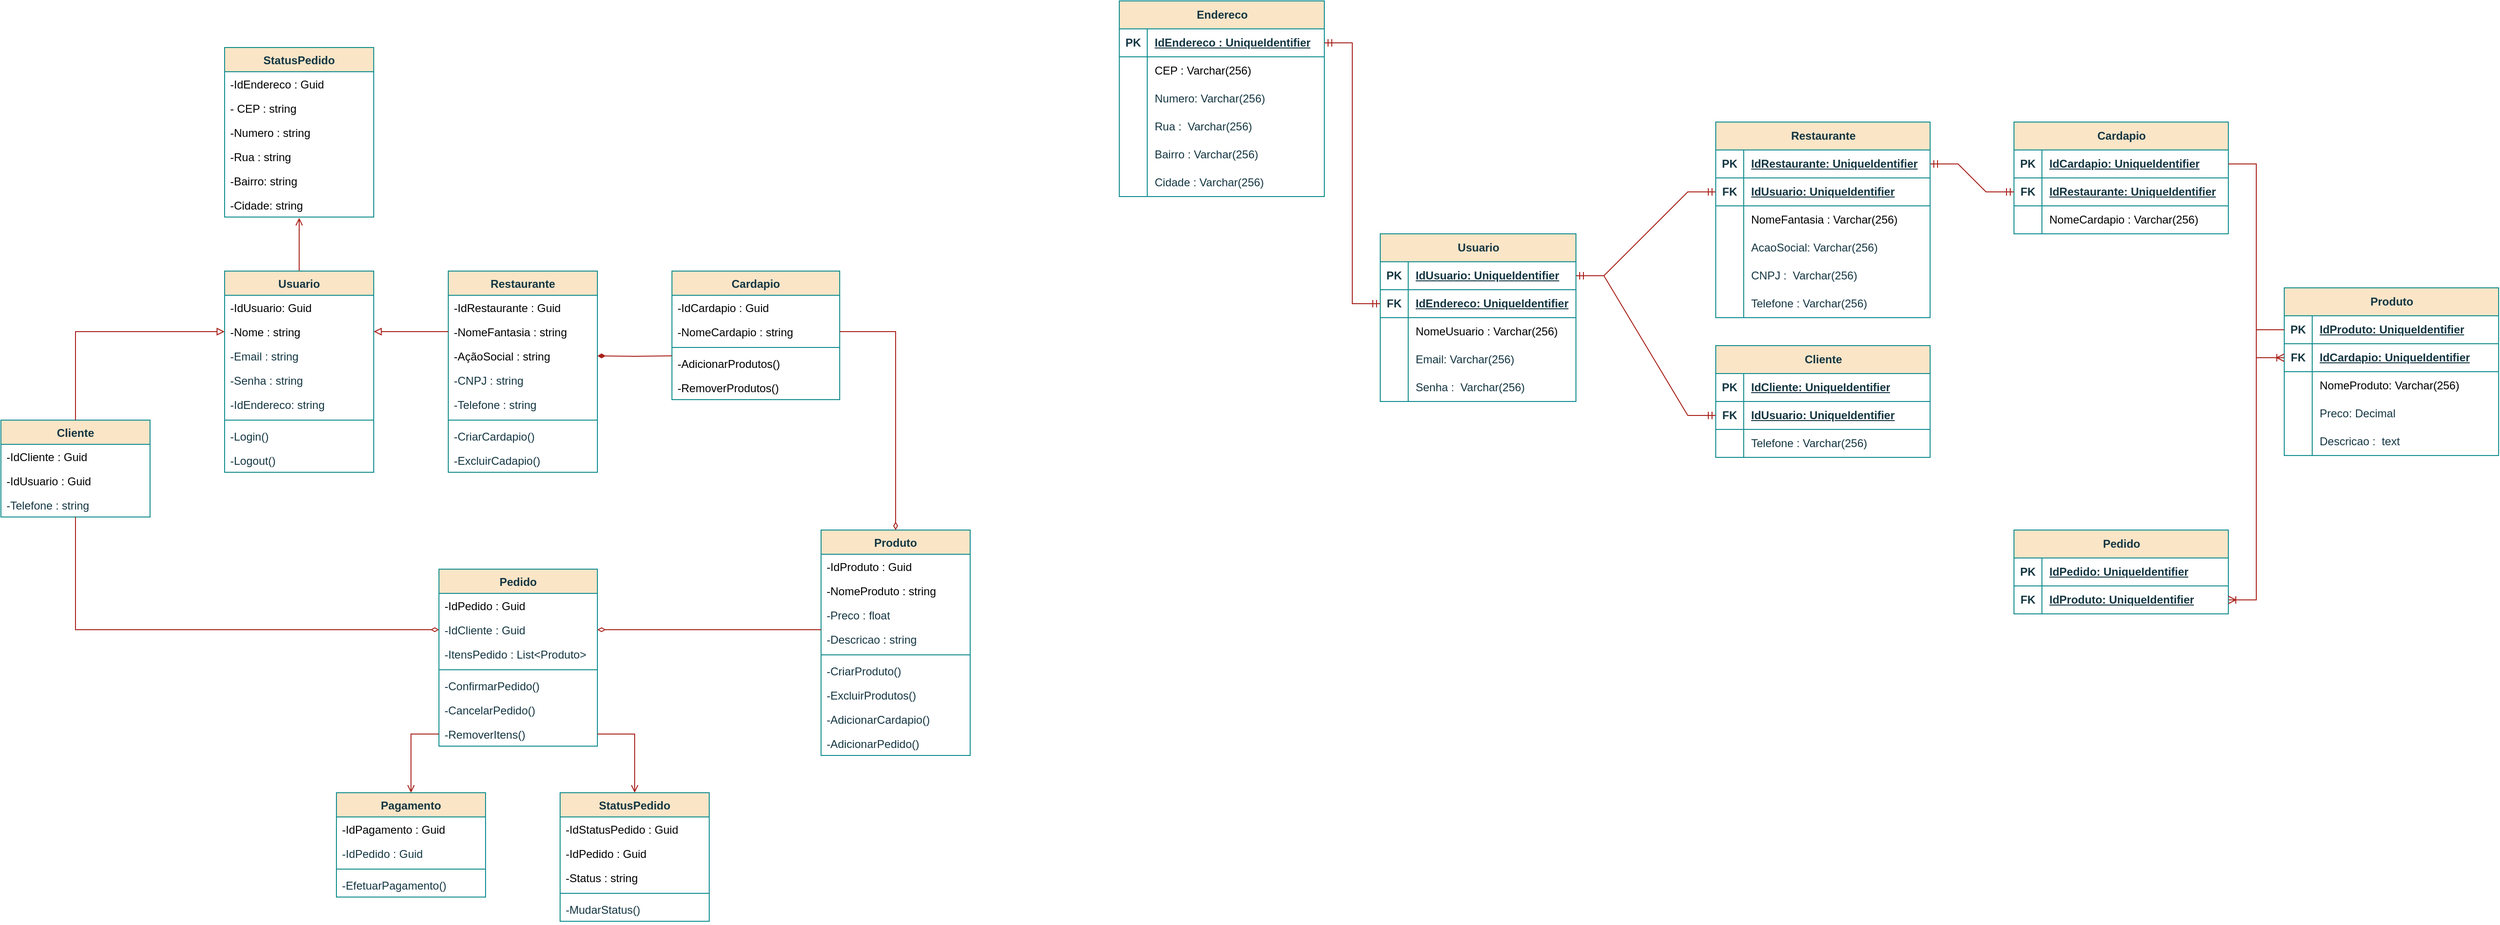 <mxfile version="24.7.7">
  <diagram id="C5RBs43oDa-KdzZeNtuy" name="Page-1">
    <mxGraphModel dx="1050" dy="522" grid="1" gridSize="10" guides="1" tooltips="1" connect="1" arrows="1" fold="1" page="1" pageScale="1" pageWidth="827" pageHeight="1169" math="0" shadow="0">
      <root>
        <mxCell id="WIyWlLk6GJQsqaUBKTNV-0" />
        <mxCell id="WIyWlLk6GJQsqaUBKTNV-1" parent="WIyWlLk6GJQsqaUBKTNV-0" />
        <mxCell id="9kk04BHN79MGFnnjvDuj-112" style="edgeStyle=orthogonalEdgeStyle;rounded=0;orthogonalLoop=1;jettySize=auto;html=1;strokeColor=#A8201A;entryX=0.5;entryY=1.034;entryDx=0;entryDy=0;entryPerimeter=0;endArrow=open;endFill=0;labelBackgroundColor=none;fontColor=default;" edge="1" parent="WIyWlLk6GJQsqaUBKTNV-1" source="9kk04BHN79MGFnnjvDuj-0" target="9kk04BHN79MGFnnjvDuj-108">
          <mxGeometry relative="1" as="geometry">
            <mxPoint x="320" y="630" as="targetPoint" />
          </mxGeometry>
        </mxCell>
        <mxCell id="9kk04BHN79MGFnnjvDuj-0" value="Usuario" style="swimlane;fontStyle=1;align=center;verticalAlign=top;childLayout=stackLayout;horizontal=1;startSize=26;horizontalStack=0;resizeParent=1;resizeParentMax=0;resizeLast=0;collapsible=1;marginBottom=0;whiteSpace=wrap;html=1;labelBackgroundColor=none;fillColor=#FAE5C7;strokeColor=#0F8B8D;fontColor=#143642;" vertex="1" parent="WIyWlLk6GJQsqaUBKTNV-1">
          <mxGeometry x="240" y="680" width="160" height="216" as="geometry" />
        </mxCell>
        <mxCell id="9kk04BHN79MGFnnjvDuj-34" value="&lt;font color=&quot;#000000&quot;&gt;-IdUsuario: Guid&lt;/font&gt;" style="text;strokeColor=none;fillColor=none;align=left;verticalAlign=top;spacingLeft=4;spacingRight=4;overflow=hidden;rotatable=0;points=[[0,0.5],[1,0.5]];portConstraint=eastwest;whiteSpace=wrap;html=1;labelBackgroundColor=none;fontColor=#143642;" vertex="1" parent="9kk04BHN79MGFnnjvDuj-0">
          <mxGeometry y="26" width="160" height="26" as="geometry" />
        </mxCell>
        <mxCell id="9kk04BHN79MGFnnjvDuj-6" value="&lt;font color=&quot;#000000&quot;&gt;-Nome : string&lt;/font&gt;" style="text;strokeColor=none;fillColor=none;align=left;verticalAlign=top;spacingLeft=4;spacingRight=4;overflow=hidden;rotatable=0;points=[[0,0.5],[1,0.5]];portConstraint=eastwest;whiteSpace=wrap;html=1;labelBackgroundColor=none;fontColor=#143642;" vertex="1" parent="9kk04BHN79MGFnnjvDuj-0">
          <mxGeometry y="52" width="160" height="26" as="geometry" />
        </mxCell>
        <mxCell id="9kk04BHN79MGFnnjvDuj-5" value="-Email : string" style="text;strokeColor=none;fillColor=none;align=left;verticalAlign=top;spacingLeft=4;spacingRight=4;overflow=hidden;rotatable=0;points=[[0,0.5],[1,0.5]];portConstraint=eastwest;whiteSpace=wrap;html=1;labelBackgroundColor=none;fontColor=#143642;" vertex="1" parent="9kk04BHN79MGFnnjvDuj-0">
          <mxGeometry y="78" width="160" height="26" as="geometry" />
        </mxCell>
        <mxCell id="9kk04BHN79MGFnnjvDuj-109" value="-Senha : string" style="text;strokeColor=none;fillColor=none;align=left;verticalAlign=top;spacingLeft=4;spacingRight=4;overflow=hidden;rotatable=0;points=[[0,0.5],[1,0.5]];portConstraint=eastwest;whiteSpace=wrap;html=1;labelBackgroundColor=none;fontColor=#143642;" vertex="1" parent="9kk04BHN79MGFnnjvDuj-0">
          <mxGeometry y="104" width="160" height="26" as="geometry" />
        </mxCell>
        <mxCell id="9kk04BHN79MGFnnjvDuj-4" value="-IdEndereco: string" style="text;strokeColor=none;fillColor=none;align=left;verticalAlign=top;spacingLeft=4;spacingRight=4;overflow=hidden;rotatable=0;points=[[0,0.5],[1,0.5]];portConstraint=eastwest;whiteSpace=wrap;html=1;labelBackgroundColor=none;fontColor=#143642;" vertex="1" parent="9kk04BHN79MGFnnjvDuj-0">
          <mxGeometry y="130" width="160" height="26" as="geometry" />
        </mxCell>
        <mxCell id="9kk04BHN79MGFnnjvDuj-2" value="" style="line;strokeWidth=1;fillColor=none;align=left;verticalAlign=middle;spacingTop=-1;spacingLeft=3;spacingRight=3;rotatable=0;labelPosition=right;points=[];portConstraint=eastwest;strokeColor=#0F8B8D;labelBackgroundColor=none;fontColor=#143642;" vertex="1" parent="9kk04BHN79MGFnnjvDuj-0">
          <mxGeometry y="156" width="160" height="8" as="geometry" />
        </mxCell>
        <mxCell id="9kk04BHN79MGFnnjvDuj-3" value="-Login()&amp;nbsp;" style="text;strokeColor=none;fillColor=none;align=left;verticalAlign=top;spacingLeft=4;spacingRight=4;overflow=hidden;rotatable=0;points=[[0,0.5],[1,0.5]];portConstraint=eastwest;whiteSpace=wrap;html=1;labelBackgroundColor=none;fontColor=#143642;" vertex="1" parent="9kk04BHN79MGFnnjvDuj-0">
          <mxGeometry y="164" width="160" height="26" as="geometry" />
        </mxCell>
        <mxCell id="9kk04BHN79MGFnnjvDuj-8" value="-Logout()" style="text;strokeColor=none;fillColor=none;align=left;verticalAlign=top;spacingLeft=4;spacingRight=4;overflow=hidden;rotatable=0;points=[[0,0.5],[1,0.5]];portConstraint=eastwest;whiteSpace=wrap;html=1;labelBackgroundColor=none;fontColor=#143642;" vertex="1" parent="9kk04BHN79MGFnnjvDuj-0">
          <mxGeometry y="190" width="160" height="26" as="geometry" />
        </mxCell>
        <mxCell id="9kk04BHN79MGFnnjvDuj-9" value="Restaurante" style="swimlane;fontStyle=1;align=center;verticalAlign=top;childLayout=stackLayout;horizontal=1;startSize=26;horizontalStack=0;resizeParent=1;resizeParentMax=0;resizeLast=0;collapsible=1;marginBottom=0;whiteSpace=wrap;html=1;labelBackgroundColor=none;fillColor=#FAE5C7;strokeColor=#0F8B8D;fontColor=#143642;" vertex="1" parent="WIyWlLk6GJQsqaUBKTNV-1">
          <mxGeometry x="480" y="680" width="160" height="216" as="geometry" />
        </mxCell>
        <mxCell id="9kk04BHN79MGFnnjvDuj-35" value="&lt;font color=&quot;#000000&quot;&gt;-IdRestaurante : Guid&lt;/font&gt;" style="text;strokeColor=none;fillColor=none;align=left;verticalAlign=top;spacingLeft=4;spacingRight=4;overflow=hidden;rotatable=0;points=[[0,0.5],[1,0.5]];portConstraint=eastwest;whiteSpace=wrap;html=1;labelBackgroundColor=none;fontColor=#143642;" vertex="1" parent="9kk04BHN79MGFnnjvDuj-9">
          <mxGeometry y="26" width="160" height="26" as="geometry" />
        </mxCell>
        <mxCell id="9kk04BHN79MGFnnjvDuj-10" value="&lt;font color=&quot;#000000&quot;&gt;-NomeFantasia :&amp;nbsp;&lt;/font&gt;&lt;span style=&quot;color: rgb(0, 0, 0);&quot;&gt;string&lt;/span&gt;" style="text;strokeColor=none;fillColor=none;align=left;verticalAlign=top;spacingLeft=4;spacingRight=4;overflow=hidden;rotatable=0;points=[[0,0.5],[1,0.5]];portConstraint=eastwest;whiteSpace=wrap;html=1;labelBackgroundColor=none;fontColor=#143642;" vertex="1" parent="9kk04BHN79MGFnnjvDuj-9">
          <mxGeometry y="52" width="160" height="26" as="geometry" />
        </mxCell>
        <mxCell id="9kk04BHN79MGFnnjvDuj-17" value="&lt;font color=&quot;#000000&quot;&gt;-AçãoSocial :&amp;nbsp;&lt;/font&gt;&lt;span style=&quot;color: rgb(0, 0, 0);&quot;&gt;string&lt;/span&gt;" style="text;strokeColor=none;fillColor=none;align=left;verticalAlign=top;spacingLeft=4;spacingRight=4;overflow=hidden;rotatable=0;points=[[0,0.5],[1,0.5]];portConstraint=eastwest;whiteSpace=wrap;html=1;labelBackgroundColor=none;fontColor=#143642;" vertex="1" parent="9kk04BHN79MGFnnjvDuj-9">
          <mxGeometry y="78" width="160" height="26" as="geometry" />
        </mxCell>
        <mxCell id="9kk04BHN79MGFnnjvDuj-11" value="-CNPJ : string" style="text;strokeColor=none;fillColor=none;align=left;verticalAlign=top;spacingLeft=4;spacingRight=4;overflow=hidden;rotatable=0;points=[[0,0.5],[1,0.5]];portConstraint=eastwest;whiteSpace=wrap;html=1;labelBackgroundColor=none;fontColor=#143642;" vertex="1" parent="9kk04BHN79MGFnnjvDuj-9">
          <mxGeometry y="104" width="160" height="26" as="geometry" />
        </mxCell>
        <mxCell id="9kk04BHN79MGFnnjvDuj-13" value="-Telefone : string" style="text;strokeColor=none;fillColor=none;align=left;verticalAlign=top;spacingLeft=4;spacingRight=4;overflow=hidden;rotatable=0;points=[[0,0.5],[1,0.5]];portConstraint=eastwest;whiteSpace=wrap;html=1;labelBackgroundColor=none;fontColor=#143642;" vertex="1" parent="9kk04BHN79MGFnnjvDuj-9">
          <mxGeometry y="130" width="160" height="26" as="geometry" />
        </mxCell>
        <mxCell id="9kk04BHN79MGFnnjvDuj-81" value="" style="line;strokeWidth=1;fillColor=none;align=left;verticalAlign=middle;spacingTop=-1;spacingLeft=3;spacingRight=3;rotatable=0;labelPosition=right;points=[];portConstraint=eastwest;strokeColor=#0F8B8D;labelBackgroundColor=none;fontColor=#143642;" vertex="1" parent="9kk04BHN79MGFnnjvDuj-9">
          <mxGeometry y="156" width="160" height="8" as="geometry" />
        </mxCell>
        <mxCell id="9kk04BHN79MGFnnjvDuj-80" value="-CriarCardapio()" style="text;strokeColor=none;fillColor=none;align=left;verticalAlign=top;spacingLeft=4;spacingRight=4;overflow=hidden;rotatable=0;points=[[0,0.5],[1,0.5]];portConstraint=eastwest;whiteSpace=wrap;html=1;labelBackgroundColor=none;fontColor=#143642;" vertex="1" parent="9kk04BHN79MGFnnjvDuj-9">
          <mxGeometry y="164" width="160" height="26" as="geometry" />
        </mxCell>
        <mxCell id="9kk04BHN79MGFnnjvDuj-91" value="-ExcluirCadapio()" style="text;strokeColor=none;fillColor=none;align=left;verticalAlign=top;spacingLeft=4;spacingRight=4;overflow=hidden;rotatable=0;points=[[0,0.5],[1,0.5]];portConstraint=eastwest;whiteSpace=wrap;html=1;labelBackgroundColor=none;fontColor=#143642;" vertex="1" parent="9kk04BHN79MGFnnjvDuj-9">
          <mxGeometry y="190" width="160" height="26" as="geometry" />
        </mxCell>
        <mxCell id="9kk04BHN79MGFnnjvDuj-18" value="Cardapio" style="swimlane;fontStyle=1;align=center;verticalAlign=top;childLayout=stackLayout;horizontal=1;startSize=26;horizontalStack=0;resizeParent=1;resizeParentMax=0;resizeLast=0;collapsible=1;marginBottom=0;whiteSpace=wrap;html=1;labelBackgroundColor=none;fillColor=#FAE5C7;strokeColor=#0F8B8D;fontColor=#143642;" vertex="1" parent="WIyWlLk6GJQsqaUBKTNV-1">
          <mxGeometry x="720" y="680" width="180" height="138" as="geometry" />
        </mxCell>
        <mxCell id="9kk04BHN79MGFnnjvDuj-19" value="&lt;font color=&quot;#000000&quot;&gt;-IdCardapio : Guid&lt;/font&gt;&lt;div&gt;&lt;font color=&quot;#000000&quot;&gt;&lt;br&gt;&lt;/font&gt;&lt;/div&gt;" style="text;strokeColor=none;fillColor=none;align=left;verticalAlign=top;spacingLeft=4;spacingRight=4;overflow=hidden;rotatable=0;points=[[0,0.5],[1,0.5]];portConstraint=eastwest;whiteSpace=wrap;html=1;labelBackgroundColor=none;fontColor=#143642;" vertex="1" parent="9kk04BHN79MGFnnjvDuj-18">
          <mxGeometry y="26" width="180" height="26" as="geometry" />
        </mxCell>
        <mxCell id="9kk04BHN79MGFnnjvDuj-90" value="&lt;div&gt;&lt;font color=&quot;#000000&quot;&gt;-NomeCardapio : string&lt;/font&gt;&lt;/div&gt;" style="text;strokeColor=none;fillColor=none;align=left;verticalAlign=top;spacingLeft=4;spacingRight=4;overflow=hidden;rotatable=0;points=[[0,0.5],[1,0.5]];portConstraint=eastwest;whiteSpace=wrap;html=1;labelBackgroundColor=none;fontColor=#143642;" vertex="1" parent="9kk04BHN79MGFnnjvDuj-18">
          <mxGeometry y="52" width="180" height="26" as="geometry" />
        </mxCell>
        <mxCell id="9kk04BHN79MGFnnjvDuj-83" value="" style="line;strokeWidth=1;fillColor=none;align=left;verticalAlign=middle;spacingTop=-1;spacingLeft=3;spacingRight=3;rotatable=0;labelPosition=right;points=[];portConstraint=eastwest;strokeColor=#0F8B8D;labelBackgroundColor=none;fontColor=#143642;" vertex="1" parent="9kk04BHN79MGFnnjvDuj-18">
          <mxGeometry y="78" width="180" height="8" as="geometry" />
        </mxCell>
        <mxCell id="9kk04BHN79MGFnnjvDuj-88" value="&lt;font color=&quot;#000000&quot;&gt;-AdicionarProdutos()&lt;/font&gt;" style="text;strokeColor=none;fillColor=none;align=left;verticalAlign=top;spacingLeft=4;spacingRight=4;overflow=hidden;rotatable=0;points=[[0,0.5],[1,0.5]];portConstraint=eastwest;whiteSpace=wrap;html=1;labelBackgroundColor=none;fontColor=#143642;" vertex="1" parent="9kk04BHN79MGFnnjvDuj-18">
          <mxGeometry y="86" width="180" height="26" as="geometry" />
        </mxCell>
        <mxCell id="9kk04BHN79MGFnnjvDuj-84" value="&lt;font color=&quot;#000000&quot;&gt;-RemoverProdutos()&lt;/font&gt;" style="text;strokeColor=none;fillColor=none;align=left;verticalAlign=top;spacingLeft=4;spacingRight=4;overflow=hidden;rotatable=0;points=[[0,0.5],[1,0.5]];portConstraint=eastwest;whiteSpace=wrap;html=1;labelBackgroundColor=none;fontColor=#143642;" vertex="1" parent="9kk04BHN79MGFnnjvDuj-18">
          <mxGeometry y="112" width="180" height="26" as="geometry" />
        </mxCell>
        <mxCell id="9kk04BHN79MGFnnjvDuj-26" value="Produto" style="swimlane;fontStyle=1;align=center;verticalAlign=top;childLayout=stackLayout;horizontal=1;startSize=26;horizontalStack=0;resizeParent=1;resizeParentMax=0;resizeLast=0;collapsible=1;marginBottom=0;whiteSpace=wrap;html=1;labelBackgroundColor=none;fillColor=#FAE5C7;strokeColor=#0F8B8D;fontColor=#143642;" vertex="1" parent="WIyWlLk6GJQsqaUBKTNV-1">
          <mxGeometry x="880" y="958" width="160" height="242" as="geometry" />
        </mxCell>
        <mxCell id="9kk04BHN79MGFnnjvDuj-41" value="&lt;font color=&quot;#000000&quot;&gt;-IdProduto : Guid&lt;/font&gt;" style="text;strokeColor=none;fillColor=none;align=left;verticalAlign=top;spacingLeft=4;spacingRight=4;overflow=hidden;rotatable=0;points=[[0,0.5],[1,0.5]];portConstraint=eastwest;whiteSpace=wrap;html=1;labelBackgroundColor=none;fontColor=#143642;" vertex="1" parent="9kk04BHN79MGFnnjvDuj-26">
          <mxGeometry y="26" width="160" height="26" as="geometry" />
        </mxCell>
        <mxCell id="9kk04BHN79MGFnnjvDuj-27" value="&lt;font color=&quot;#000000&quot;&gt;-NomeProduto : string&lt;/font&gt;" style="text;strokeColor=none;fillColor=none;align=left;verticalAlign=top;spacingLeft=4;spacingRight=4;overflow=hidden;rotatable=0;points=[[0,0.5],[1,0.5]];portConstraint=eastwest;whiteSpace=wrap;html=1;labelBackgroundColor=none;fontColor=#143642;" vertex="1" parent="9kk04BHN79MGFnnjvDuj-26">
          <mxGeometry y="52" width="160" height="26" as="geometry" />
        </mxCell>
        <mxCell id="9kk04BHN79MGFnnjvDuj-28" value="-Preco : float" style="text;strokeColor=none;fillColor=none;align=left;verticalAlign=top;spacingLeft=4;spacingRight=4;overflow=hidden;rotatable=0;points=[[0,0.5],[1,0.5]];portConstraint=eastwest;whiteSpace=wrap;html=1;labelBackgroundColor=none;fontColor=#143642;" vertex="1" parent="9kk04BHN79MGFnnjvDuj-26">
          <mxGeometry y="78" width="160" height="26" as="geometry" />
        </mxCell>
        <mxCell id="9kk04BHN79MGFnnjvDuj-29" value="-Descricao : string" style="text;strokeColor=none;fillColor=none;align=left;verticalAlign=top;spacingLeft=4;spacingRight=4;overflow=hidden;rotatable=0;points=[[0,0.5],[1,0.5]];portConstraint=eastwest;whiteSpace=wrap;html=1;labelBackgroundColor=none;fontColor=#143642;" vertex="1" parent="9kk04BHN79MGFnnjvDuj-26">
          <mxGeometry y="104" width="160" height="26" as="geometry" />
        </mxCell>
        <mxCell id="9kk04BHN79MGFnnjvDuj-49" value="" style="line;strokeWidth=1;fillColor=none;align=left;verticalAlign=middle;spacingTop=-1;spacingLeft=3;spacingRight=3;rotatable=0;labelPosition=right;points=[];portConstraint=eastwest;strokeColor=#0F8B8D;labelBackgroundColor=none;fontColor=#143642;" vertex="1" parent="9kk04BHN79MGFnnjvDuj-26">
          <mxGeometry y="130" width="160" height="8" as="geometry" />
        </mxCell>
        <mxCell id="9kk04BHN79MGFnnjvDuj-86" value="-CriarProduto()" style="text;strokeColor=none;fillColor=none;align=left;verticalAlign=top;spacingLeft=4;spacingRight=4;overflow=hidden;rotatable=0;points=[[0,0.5],[1,0.5]];portConstraint=eastwest;whiteSpace=wrap;html=1;labelBackgroundColor=none;fontColor=#143642;" vertex="1" parent="9kk04BHN79MGFnnjvDuj-26">
          <mxGeometry y="138" width="160" height="26" as="geometry" />
        </mxCell>
        <mxCell id="9kk04BHN79MGFnnjvDuj-85" value="-ExcluirProdutos()" style="text;strokeColor=none;fillColor=none;align=left;verticalAlign=top;spacingLeft=4;spacingRight=4;overflow=hidden;rotatable=0;points=[[0,0.5],[1,0.5]];portConstraint=eastwest;whiteSpace=wrap;html=1;labelBackgroundColor=none;fontColor=#143642;" vertex="1" parent="9kk04BHN79MGFnnjvDuj-26">
          <mxGeometry y="164" width="160" height="26" as="geometry" />
        </mxCell>
        <mxCell id="9kk04BHN79MGFnnjvDuj-48" value="-AdicionarCardapio()" style="text;strokeColor=none;fillColor=none;align=left;verticalAlign=top;spacingLeft=4;spacingRight=4;overflow=hidden;rotatable=0;points=[[0,0.5],[1,0.5]];portConstraint=eastwest;whiteSpace=wrap;html=1;labelBackgroundColor=none;fontColor=#143642;" vertex="1" parent="9kk04BHN79MGFnnjvDuj-26">
          <mxGeometry y="190" width="160" height="26" as="geometry" />
        </mxCell>
        <mxCell id="9kk04BHN79MGFnnjvDuj-50" value="-AdicionarPedido()" style="text;strokeColor=none;fillColor=none;align=left;verticalAlign=top;spacingLeft=4;spacingRight=4;overflow=hidden;rotatable=0;points=[[0,0.5],[1,0.5]];portConstraint=eastwest;whiteSpace=wrap;html=1;labelBackgroundColor=none;fontColor=#143642;" vertex="1" parent="9kk04BHN79MGFnnjvDuj-26">
          <mxGeometry y="216" width="160" height="26" as="geometry" />
        </mxCell>
        <mxCell id="9kk04BHN79MGFnnjvDuj-37" value="Pedido" style="swimlane;fontStyle=1;align=center;verticalAlign=top;childLayout=stackLayout;horizontal=1;startSize=26;horizontalStack=0;resizeParent=1;resizeParentMax=0;resizeLast=0;collapsible=1;marginBottom=0;whiteSpace=wrap;html=1;labelBackgroundColor=none;fillColor=#FAE5C7;strokeColor=#0F8B8D;fontColor=#143642;" vertex="1" parent="WIyWlLk6GJQsqaUBKTNV-1">
          <mxGeometry x="470" y="1000" width="170" height="190" as="geometry" />
        </mxCell>
        <mxCell id="9kk04BHN79MGFnnjvDuj-38" value="&lt;font color=&quot;#000000&quot;&gt;-IdPedido : Guid&lt;/font&gt;" style="text;strokeColor=none;fillColor=none;align=left;verticalAlign=top;spacingLeft=4;spacingRight=4;overflow=hidden;rotatable=0;points=[[0,0.5],[1,0.5]];portConstraint=eastwest;whiteSpace=wrap;html=1;labelBackgroundColor=none;fontColor=#143642;" vertex="1" parent="9kk04BHN79MGFnnjvDuj-37">
          <mxGeometry y="26" width="170" height="26" as="geometry" />
        </mxCell>
        <mxCell id="9kk04BHN79MGFnnjvDuj-39" value="-IdCliente : Guid" style="text;strokeColor=none;fillColor=none;align=left;verticalAlign=top;spacingLeft=4;spacingRight=4;overflow=hidden;rotatable=0;points=[[0,0.5],[1,0.5]];portConstraint=eastwest;whiteSpace=wrap;html=1;labelBackgroundColor=none;fontColor=#143642;" vertex="1" parent="9kk04BHN79MGFnnjvDuj-37">
          <mxGeometry y="52" width="170" height="26" as="geometry" />
        </mxCell>
        <mxCell id="9kk04BHN79MGFnnjvDuj-40" value="-ItensPedido : List&amp;lt;Produto&amp;gt;&amp;nbsp;" style="text;strokeColor=none;fillColor=none;align=left;verticalAlign=top;spacingLeft=4;spacingRight=4;overflow=hidden;rotatable=0;points=[[0,0.5],[1,0.5]];portConstraint=eastwest;whiteSpace=wrap;html=1;labelBackgroundColor=none;fontColor=#143642;" vertex="1" parent="9kk04BHN79MGFnnjvDuj-37">
          <mxGeometry y="78" width="170" height="26" as="geometry" />
        </mxCell>
        <mxCell id="9kk04BHN79MGFnnjvDuj-46" value="" style="line;strokeWidth=1;fillColor=none;align=left;verticalAlign=middle;spacingTop=-1;spacingLeft=3;spacingRight=3;rotatable=0;labelPosition=right;points=[];portConstraint=eastwest;strokeColor=#0F8B8D;labelBackgroundColor=none;fontColor=#143642;" vertex="1" parent="9kk04BHN79MGFnnjvDuj-37">
          <mxGeometry y="104" width="170" height="8" as="geometry" />
        </mxCell>
        <mxCell id="9kk04BHN79MGFnnjvDuj-45" value="-ConfirmarPedido()&lt;div&gt;&lt;br&gt;&lt;/div&gt;" style="text;strokeColor=none;fillColor=none;align=left;verticalAlign=top;spacingLeft=4;spacingRight=4;overflow=hidden;rotatable=0;points=[[0,0.5],[1,0.5]];portConstraint=eastwest;whiteSpace=wrap;html=1;labelBackgroundColor=none;fontColor=#143642;" vertex="1" parent="9kk04BHN79MGFnnjvDuj-37">
          <mxGeometry y="112" width="170" height="26" as="geometry" />
        </mxCell>
        <mxCell id="9kk04BHN79MGFnnjvDuj-47" value="-CancelarPedido()" style="text;strokeColor=none;fillColor=none;align=left;verticalAlign=top;spacingLeft=4;spacingRight=4;overflow=hidden;rotatable=0;points=[[0,0.5],[1,0.5]];portConstraint=eastwest;whiteSpace=wrap;html=1;labelBackgroundColor=none;fontColor=#143642;" vertex="1" parent="9kk04BHN79MGFnnjvDuj-37">
          <mxGeometry y="138" width="170" height="26" as="geometry" />
        </mxCell>
        <mxCell id="9kk04BHN79MGFnnjvDuj-60" value="-RemoverItens()" style="text;strokeColor=none;fillColor=none;align=left;verticalAlign=top;spacingLeft=4;spacingRight=4;overflow=hidden;rotatable=0;points=[[0,0.5],[1,0.5]];portConstraint=eastwest;whiteSpace=wrap;html=1;labelBackgroundColor=none;fontColor=#143642;" vertex="1" parent="9kk04BHN79MGFnnjvDuj-37">
          <mxGeometry y="164" width="170" height="26" as="geometry" />
        </mxCell>
        <mxCell id="9kk04BHN79MGFnnjvDuj-51" value="Cliente" style="swimlane;fontStyle=1;align=center;verticalAlign=top;childLayout=stackLayout;horizontal=1;startSize=26;horizontalStack=0;resizeParent=1;resizeParentMax=0;resizeLast=0;collapsible=1;marginBottom=0;whiteSpace=wrap;html=1;labelBackgroundColor=none;fillColor=#FAE5C7;strokeColor=#0F8B8D;fontColor=#143642;" vertex="1" parent="WIyWlLk6GJQsqaUBKTNV-1">
          <mxGeometry y="840" width="160" height="104" as="geometry" />
        </mxCell>
        <mxCell id="9kk04BHN79MGFnnjvDuj-79" value="&lt;font color=&quot;#000000&quot;&gt;-IdCliente : Guid&lt;/font&gt;" style="text;strokeColor=none;fillColor=none;align=left;verticalAlign=top;spacingLeft=4;spacingRight=4;overflow=hidden;rotatable=0;points=[[0,0.5],[1,0.5]];portConstraint=eastwest;whiteSpace=wrap;html=1;labelBackgroundColor=none;fontColor=#143642;" vertex="1" parent="9kk04BHN79MGFnnjvDuj-51">
          <mxGeometry y="26" width="160" height="26" as="geometry" />
        </mxCell>
        <mxCell id="9kk04BHN79MGFnnjvDuj-52" value="&lt;font color=&quot;#000000&quot;&gt;-IdUsuario : Guid&lt;/font&gt;" style="text;strokeColor=none;fillColor=none;align=left;verticalAlign=top;spacingLeft=4;spacingRight=4;overflow=hidden;rotatable=0;points=[[0,0.5],[1,0.5]];portConstraint=eastwest;whiteSpace=wrap;html=1;labelBackgroundColor=none;fontColor=#143642;" vertex="1" parent="9kk04BHN79MGFnnjvDuj-51">
          <mxGeometry y="52" width="160" height="26" as="geometry" />
        </mxCell>
        <mxCell id="9kk04BHN79MGFnnjvDuj-54" value="-Telefone : string" style="text;strokeColor=none;fillColor=none;align=left;verticalAlign=top;spacingLeft=4;spacingRight=4;overflow=hidden;rotatable=0;points=[[0,0.5],[1,0.5]];portConstraint=eastwest;whiteSpace=wrap;html=1;labelBackgroundColor=none;fontColor=#143642;" vertex="1" parent="9kk04BHN79MGFnnjvDuj-51">
          <mxGeometry y="78" width="160" height="26" as="geometry" />
        </mxCell>
        <mxCell id="9kk04BHN79MGFnnjvDuj-61" value="Pagamento" style="swimlane;fontStyle=1;align=center;verticalAlign=top;childLayout=stackLayout;horizontal=1;startSize=26;horizontalStack=0;resizeParent=1;resizeParentMax=0;resizeLast=0;collapsible=1;marginBottom=0;whiteSpace=wrap;html=1;labelBackgroundColor=none;fillColor=#FAE5C7;strokeColor=#0F8B8D;fontColor=#143642;" vertex="1" parent="WIyWlLk6GJQsqaUBKTNV-1">
          <mxGeometry x="360" y="1240" width="160" height="112" as="geometry" />
        </mxCell>
        <mxCell id="9kk04BHN79MGFnnjvDuj-62" value="&lt;font color=&quot;#000000&quot;&gt;-IdPagamento : Guid&lt;/font&gt;" style="text;strokeColor=none;fillColor=none;align=left;verticalAlign=top;spacingLeft=4;spacingRight=4;overflow=hidden;rotatable=0;points=[[0,0.5],[1,0.5]];portConstraint=eastwest;whiteSpace=wrap;html=1;labelBackgroundColor=none;fontColor=#143642;" vertex="1" parent="9kk04BHN79MGFnnjvDuj-61">
          <mxGeometry y="26" width="160" height="26" as="geometry" />
        </mxCell>
        <mxCell id="9kk04BHN79MGFnnjvDuj-63" value="-IdPedido : Guid" style="text;strokeColor=none;fillColor=none;align=left;verticalAlign=top;spacingLeft=4;spacingRight=4;overflow=hidden;rotatable=0;points=[[0,0.5],[1,0.5]];portConstraint=eastwest;whiteSpace=wrap;html=1;labelBackgroundColor=none;fontColor=#143642;" vertex="1" parent="9kk04BHN79MGFnnjvDuj-61">
          <mxGeometry y="52" width="160" height="26" as="geometry" />
        </mxCell>
        <mxCell id="9kk04BHN79MGFnnjvDuj-65" value="" style="line;strokeWidth=1;fillColor=none;align=left;verticalAlign=middle;spacingTop=-1;spacingLeft=3;spacingRight=3;rotatable=0;labelPosition=right;points=[];portConstraint=eastwest;strokeColor=#0F8B8D;labelBackgroundColor=none;fontColor=#143642;" vertex="1" parent="9kk04BHN79MGFnnjvDuj-61">
          <mxGeometry y="78" width="160" height="8" as="geometry" />
        </mxCell>
        <mxCell id="9kk04BHN79MGFnnjvDuj-66" value="-EfetuarPagamento()" style="text;strokeColor=none;fillColor=none;align=left;verticalAlign=top;spacingLeft=4;spacingRight=4;overflow=hidden;rotatable=0;points=[[0,0.5],[1,0.5]];portConstraint=eastwest;whiteSpace=wrap;html=1;labelBackgroundColor=none;fontColor=#143642;" vertex="1" parent="9kk04BHN79MGFnnjvDuj-61">
          <mxGeometry y="86" width="160" height="26" as="geometry" />
        </mxCell>
        <mxCell id="9kk04BHN79MGFnnjvDuj-69" value="StatusPedido" style="swimlane;fontStyle=1;align=center;verticalAlign=top;childLayout=stackLayout;horizontal=1;startSize=26;horizontalStack=0;resizeParent=1;resizeParentMax=0;resizeLast=0;collapsible=1;marginBottom=0;whiteSpace=wrap;html=1;labelBackgroundColor=none;fillColor=#FAE5C7;strokeColor=#0F8B8D;fontColor=#143642;" vertex="1" parent="WIyWlLk6GJQsqaUBKTNV-1">
          <mxGeometry x="600" y="1240" width="160" height="138" as="geometry" />
        </mxCell>
        <mxCell id="9kk04BHN79MGFnnjvDuj-70" value="&lt;font color=&quot;#000000&quot;&gt;-IdStatusPedido : Guid&lt;/font&gt;" style="text;strokeColor=none;fillColor=none;align=left;verticalAlign=top;spacingLeft=4;spacingRight=4;overflow=hidden;rotatable=0;points=[[0,0.5],[1,0.5]];portConstraint=eastwest;whiteSpace=wrap;html=1;labelBackgroundColor=none;fontColor=#143642;" vertex="1" parent="9kk04BHN79MGFnnjvDuj-69">
          <mxGeometry y="26" width="160" height="26" as="geometry" />
        </mxCell>
        <mxCell id="9kk04BHN79MGFnnjvDuj-71" value="&lt;font color=&quot;#000000&quot;&gt;-IdPedido : Guid&lt;/font&gt;" style="text;strokeColor=none;fillColor=none;align=left;verticalAlign=top;spacingLeft=4;spacingRight=4;overflow=hidden;rotatable=0;points=[[0,0.5],[1,0.5]];portConstraint=eastwest;whiteSpace=wrap;html=1;labelBackgroundColor=none;fontColor=#143642;" vertex="1" parent="9kk04BHN79MGFnnjvDuj-69">
          <mxGeometry y="52" width="160" height="26" as="geometry" />
        </mxCell>
        <mxCell id="9kk04BHN79MGFnnjvDuj-77" value="&lt;font color=&quot;#000000&quot;&gt;-Status : string&lt;/font&gt;" style="text;strokeColor=none;fillColor=none;align=left;verticalAlign=top;spacingLeft=4;spacingRight=4;overflow=hidden;rotatable=0;points=[[0,0.5],[1,0.5]];portConstraint=eastwest;whiteSpace=wrap;html=1;labelBackgroundColor=none;fontColor=#143642;" vertex="1" parent="9kk04BHN79MGFnnjvDuj-69">
          <mxGeometry y="78" width="160" height="26" as="geometry" />
        </mxCell>
        <mxCell id="9kk04BHN79MGFnnjvDuj-74" value="" style="line;strokeWidth=1;fillColor=none;align=left;verticalAlign=middle;spacingTop=-1;spacingLeft=3;spacingRight=3;rotatable=0;labelPosition=right;points=[];portConstraint=eastwest;strokeColor=#0F8B8D;labelBackgroundColor=none;fontColor=#143642;" vertex="1" parent="9kk04BHN79MGFnnjvDuj-69">
          <mxGeometry y="104" width="160" height="8" as="geometry" />
        </mxCell>
        <mxCell id="9kk04BHN79MGFnnjvDuj-76" value="-MudarStatus()" style="text;strokeColor=none;fillColor=none;align=left;verticalAlign=top;spacingLeft=4;spacingRight=4;overflow=hidden;rotatable=0;points=[[0,0.5],[1,0.5]];portConstraint=eastwest;whiteSpace=wrap;html=1;labelBackgroundColor=none;fontColor=#143642;" vertex="1" parent="9kk04BHN79MGFnnjvDuj-69">
          <mxGeometry y="112" width="160" height="26" as="geometry" />
        </mxCell>
        <mxCell id="9kk04BHN79MGFnnjvDuj-92" style="edgeStyle=orthogonalEdgeStyle;rounded=0;orthogonalLoop=1;jettySize=auto;html=1;entryX=0;entryY=0.5;entryDx=0;entryDy=0;strokeColor=#A8201A;endArrow=block;endFill=0;exitX=0.5;exitY=0;exitDx=0;exitDy=0;labelBackgroundColor=none;fontColor=default;" edge="1" parent="WIyWlLk6GJQsqaUBKTNV-1" source="9kk04BHN79MGFnnjvDuj-51" target="9kk04BHN79MGFnnjvDuj-6">
          <mxGeometry relative="1" as="geometry" />
        </mxCell>
        <mxCell id="9kk04BHN79MGFnnjvDuj-93" style="edgeStyle=orthogonalEdgeStyle;rounded=0;orthogonalLoop=1;jettySize=auto;html=1;entryX=1;entryY=0.5;entryDx=0;entryDy=0;strokeColor=#A8201A;endArrow=block;endFill=0;labelBackgroundColor=none;fontColor=default;" edge="1" parent="WIyWlLk6GJQsqaUBKTNV-1" source="9kk04BHN79MGFnnjvDuj-10" target="9kk04BHN79MGFnnjvDuj-6">
          <mxGeometry relative="1" as="geometry" />
        </mxCell>
        <mxCell id="9kk04BHN79MGFnnjvDuj-96" style="edgeStyle=orthogonalEdgeStyle;rounded=0;orthogonalLoop=1;jettySize=auto;html=1;entryX=0.5;entryY=0;entryDx=0;entryDy=0;strokeColor=#A8201A;endArrow=diamondThin;endFill=0;labelBackgroundColor=none;fontColor=default;" edge="1" parent="WIyWlLk6GJQsqaUBKTNV-1" source="9kk04BHN79MGFnnjvDuj-90" target="9kk04BHN79MGFnnjvDuj-26">
          <mxGeometry relative="1" as="geometry" />
        </mxCell>
        <mxCell id="9kk04BHN79MGFnnjvDuj-98" style="edgeStyle=orthogonalEdgeStyle;rounded=0;orthogonalLoop=1;jettySize=auto;html=1;entryX=1;entryY=0.5;entryDx=0;entryDy=0;strokeColor=#A8201A;endArrow=diamondThin;endFill=0;labelBackgroundColor=none;fontColor=default;" edge="1" parent="WIyWlLk6GJQsqaUBKTNV-1" source="9kk04BHN79MGFnnjvDuj-29" target="9kk04BHN79MGFnnjvDuj-39">
          <mxGeometry relative="1" as="geometry">
            <Array as="points">
              <mxPoint x="810" y="1065" />
              <mxPoint x="810" y="1065" />
            </Array>
          </mxGeometry>
        </mxCell>
        <mxCell id="9kk04BHN79MGFnnjvDuj-99" value="StatusPedido" style="swimlane;fontStyle=1;align=center;verticalAlign=top;childLayout=stackLayout;horizontal=1;startSize=26;horizontalStack=0;resizeParent=1;resizeParentMax=0;resizeLast=0;collapsible=1;marginBottom=0;whiteSpace=wrap;html=1;labelBackgroundColor=none;fillColor=#FAE5C7;strokeColor=#0F8B8D;fontColor=#143642;" vertex="1" parent="WIyWlLk6GJQsqaUBKTNV-1">
          <mxGeometry x="240" y="440" width="160" height="182" as="geometry" />
        </mxCell>
        <mxCell id="9kk04BHN79MGFnnjvDuj-100" value="&lt;font color=&quot;#000000&quot;&gt;-IdEndereco : Guid&lt;/font&gt;" style="text;strokeColor=none;fillColor=none;align=left;verticalAlign=top;spacingLeft=4;spacingRight=4;overflow=hidden;rotatable=0;points=[[0,0.5],[1,0.5]];portConstraint=eastwest;whiteSpace=wrap;html=1;labelBackgroundColor=none;fontColor=#143642;" vertex="1" parent="9kk04BHN79MGFnnjvDuj-99">
          <mxGeometry y="26" width="160" height="26" as="geometry" />
        </mxCell>
        <mxCell id="9kk04BHN79MGFnnjvDuj-101" value="&lt;font color=&quot;#000000&quot;&gt;- CEP : string&lt;/font&gt;" style="text;strokeColor=none;fillColor=none;align=left;verticalAlign=top;spacingLeft=4;spacingRight=4;overflow=hidden;rotatable=0;points=[[0,0.5],[1,0.5]];portConstraint=eastwest;whiteSpace=wrap;html=1;labelBackgroundColor=none;fontColor=#143642;" vertex="1" parent="9kk04BHN79MGFnnjvDuj-99">
          <mxGeometry y="52" width="160" height="26" as="geometry" />
        </mxCell>
        <mxCell id="9kk04BHN79MGFnnjvDuj-102" value="&lt;font color=&quot;#000000&quot;&gt;-Numero : string&lt;/font&gt;" style="text;strokeColor=none;fillColor=none;align=left;verticalAlign=top;spacingLeft=4;spacingRight=4;overflow=hidden;rotatable=0;points=[[0,0.5],[1,0.5]];portConstraint=eastwest;whiteSpace=wrap;html=1;labelBackgroundColor=none;fontColor=#143642;" vertex="1" parent="9kk04BHN79MGFnnjvDuj-99">
          <mxGeometry y="78" width="160" height="26" as="geometry" />
        </mxCell>
        <mxCell id="9kk04BHN79MGFnnjvDuj-106" value="&lt;font color=&quot;#000000&quot;&gt;-Rua : string&lt;/font&gt;&lt;span style=&quot;color: rgba(0, 0, 0, 0); font-family: monospace; font-size: 0px; text-wrap: nowrap;&quot;&gt;%3CmxGraphModel%3E%3Croot%3E%3CmxCell%20id%3D%220%22%2F%3E%3CmxCell%20id%3D%221%22%20parent%3D%220%22%2F%3E%3CmxCell%20id%3D%222%22%20value%3D%22%26lt%3Bfont%20color%3D%26quot%3B%23000000%26quot%3B%26gt%3B-Numero%20%3A%20string%26lt%3B%2Ffont%26gt%3B%22%20style%3D%22text%3BstrokeColor%3Dnone%3BfillColor%3Dnone%3Balign%3Dleft%3BverticalAlign%3Dtop%3BspacingLeft%3D4%3BspacingRight%3D4%3Boverflow%3Dhidden%3Brotatable%3D0%3Bpoints%3D%5B%5B0%2C0.5%5D%2C%5B1%2C0.5%5D%5D%3BportConstraint%3Deastwest%3BwhiteSpace%3Dwrap%3Bhtml%3D1%3BlabelBackgroundColor%3Dnone%3BfontColor%3D%23EEEEEE%3B%22%20vertex%3D%221%22%20parent%3D%221%22%3E%3CmxGeometry%20x%3D%22240%22%20y%3D%22578%22%20width%3D%22160%22%20height%3D%2226%22%20as%3D%22geometry%22%2F%3E%3C%2FmxCell%3E%3C%2Froot%3E%3C%2FmxGraphModel%3E&lt;/span&gt;" style="text;strokeColor=none;fillColor=none;align=left;verticalAlign=top;spacingLeft=4;spacingRight=4;overflow=hidden;rotatable=0;points=[[0,0.5],[1,0.5]];portConstraint=eastwest;whiteSpace=wrap;html=1;labelBackgroundColor=none;fontColor=#143642;" vertex="1" parent="9kk04BHN79MGFnnjvDuj-99">
          <mxGeometry y="104" width="160" height="26" as="geometry" />
        </mxCell>
        <mxCell id="9kk04BHN79MGFnnjvDuj-107" value="&lt;font color=&quot;#000000&quot;&gt;-Bairro: string&lt;/font&gt;&lt;span style=&quot;color: rgba(0, 0, 0, 0); font-family: monospace; font-size: 0px; text-wrap: nowrap;&quot;&gt;%3CmxGraphModel%3E%3Croot%3E%3CmxCell%20id%3D%220%22%2F%3E%3CmxCell%20id%3D%221%22%20parent%3D%220%22%2F%3E%3CmxCell%20id%3D%222%22%20value%3D%22%26lt%3Bfont%20color%3D%26quot%3B%23000000%26quot%3B%26gt%3B-Numero%20%3A%20string%26lt%3B%2Ffont%26gt%3B%22%20style%3D%22text%3BstrokeColor%3Dnone%3BfillColor%3Dnone%3Balign%3Dleft%3BverticalAlign%3Dtop%3BspacingLeft%3D4%3BspacingRight%3D4%3Boverflow%3Dhidden%3Brotatable%3D0%3Bpoints%3D%5B%5B0%2C0.5%5D%2C%5B1%2C0.5%5D%5D%3BportConstraint%3Deastwest%3BwhiteSpace%3Dwrap%3Bhtml%3D1%3BlabelBackgroundColor%3Dnone%3BfontColor%3D%23EEEEEE%3B%22%20vertex%3D%221%22%20parent%3D%221%22%3E%3CmxGeometry%20x%3D%22240%22%20y%3D%22578%22%20width%3D%22160%22%20height%3D%2226%22%20as%3D%22geometry%22%2F%3E%3C%2FmxCell%3E%3C%2Froot%3E%3C%2FmxGraphModel%3E&lt;/span&gt;" style="text;strokeColor=none;fillColor=none;align=left;verticalAlign=top;spacingLeft=4;spacingRight=4;overflow=hidden;rotatable=0;points=[[0,0.5],[1,0.5]];portConstraint=eastwest;whiteSpace=wrap;html=1;labelBackgroundColor=none;fontColor=#143642;" vertex="1" parent="9kk04BHN79MGFnnjvDuj-99">
          <mxGeometry y="130" width="160" height="26" as="geometry" />
        </mxCell>
        <mxCell id="9kk04BHN79MGFnnjvDuj-108" value="&lt;font color=&quot;#000000&quot;&gt;-Cidade: string&lt;/font&gt;&lt;span style=&quot;color: rgba(0, 0, 0, 0); font-family: monospace; font-size: 0px; text-wrap: nowrap;&quot;&gt;%3CmxGraphModel%3E%3Croot%3E%3CmxCell%20id%3D%220%22%2F%3E%3CmxCell%20id%3D%221%22%20parent%3D%220%22%2F%3E%3CmxCell%20id%3D%222%22%20value%3D%22%26lt%3Bfont%20color%3D%26quot%3B%23000000%26quot%3B%26gt%3B-Numero%20%3A%20string%26lt%3B%2Ffont%26gt%3B%22%20style%3D%22text%3BstrokeColor%3Dnone%3BfillColor%3Dnone%3Balign%3Dleft%3BverticalAlign%3Dtop%3BspacingLeft%3D4%3BspacingRight%3D4%3Boverflow%3Dhidden%3Brotatable%3D0%3Bpoints%3D%5B%5B0%2C0.5%5D%2C%5B1%2C0.5%5D%5D%3BportConstraint%3Deastwest%3BwhiteSpace%3Dwrap%3Bhtml%3D1%3BlabelBackgroundColor%3Dnone%3BfontColor%3D%23EEEEEE%3B%22%20vertex%3D%221%22%20parent%3D%221%22%3E%3CmxGeometry%20x%3D%22240%22%20y%3D%22578%22%20width%3D%22160%22%20height%3D%2226%22%20as%3D%22geometry%22%2F%3E%3C%2FmxCell%3E%3C%2Froot%3E%3C%2FmxGraphModel%3E&lt;/span&gt;" style="text;strokeColor=none;fillColor=none;align=left;verticalAlign=top;spacingLeft=4;spacingRight=4;overflow=hidden;rotatable=0;points=[[0,0.5],[1,0.5]];portConstraint=eastwest;whiteSpace=wrap;html=1;labelBackgroundColor=none;fontColor=#143642;" vertex="1" parent="9kk04BHN79MGFnnjvDuj-99">
          <mxGeometry y="156" width="160" height="26" as="geometry" />
        </mxCell>
        <mxCell id="9kk04BHN79MGFnnjvDuj-113" style="edgeStyle=orthogonalEdgeStyle;rounded=0;orthogonalLoop=1;jettySize=auto;html=1;entryX=0;entryY=0.5;entryDx=0;entryDy=0;strokeColor=#A8201A;endArrow=diamondThin;endFill=0;labelBackgroundColor=none;fontColor=default;" edge="1" parent="WIyWlLk6GJQsqaUBKTNV-1" source="9kk04BHN79MGFnnjvDuj-54" target="9kk04BHN79MGFnnjvDuj-39">
          <mxGeometry relative="1" as="geometry">
            <Array as="points">
              <mxPoint x="80" y="1065" />
            </Array>
          </mxGeometry>
        </mxCell>
        <mxCell id="9kk04BHN79MGFnnjvDuj-114" style="edgeStyle=orthogonalEdgeStyle;rounded=0;orthogonalLoop=1;jettySize=auto;html=1;entryX=1;entryY=0.5;entryDx=0;entryDy=0;strokeColor=#A8201A;endArrow=diamondThin;endFill=1;labelBackgroundColor=none;fontColor=default;" edge="1" parent="WIyWlLk6GJQsqaUBKTNV-1" target="9kk04BHN79MGFnnjvDuj-17">
          <mxGeometry relative="1" as="geometry">
            <mxPoint x="720" y="771" as="sourcePoint" />
          </mxGeometry>
        </mxCell>
        <mxCell id="9kk04BHN79MGFnnjvDuj-115" value="Endereco" style="shape=table;startSize=30;container=1;collapsible=1;childLayout=tableLayout;fixedRows=1;rowLines=0;fontStyle=1;align=center;resizeLast=1;html=1;strokeColor=#0F8B8D;fontColor=#143642;fillColor=#FAE5C7;labelBackgroundColor=none;" vertex="1" parent="WIyWlLk6GJQsqaUBKTNV-1">
          <mxGeometry x="1200" y="390" width="220" height="210" as="geometry" />
        </mxCell>
        <mxCell id="9kk04BHN79MGFnnjvDuj-116" value="" style="shape=tableRow;horizontal=0;startSize=0;swimlaneHead=0;swimlaneBody=0;fillColor=none;collapsible=0;dropTarget=0;points=[[0,0.5],[1,0.5]];portConstraint=eastwest;top=0;left=0;right=0;bottom=1;strokeColor=#0F8B8D;fontColor=#143642;labelBackgroundColor=none;" vertex="1" parent="9kk04BHN79MGFnnjvDuj-115">
          <mxGeometry y="30" width="220" height="30" as="geometry" />
        </mxCell>
        <mxCell id="9kk04BHN79MGFnnjvDuj-117" value="PK" style="shape=partialRectangle;connectable=0;fillColor=none;top=0;left=0;bottom=0;right=0;fontStyle=1;overflow=hidden;whiteSpace=wrap;html=1;strokeColor=#0F8B8D;fontColor=#143642;labelBackgroundColor=none;" vertex="1" parent="9kk04BHN79MGFnnjvDuj-116">
          <mxGeometry width="30" height="30" as="geometry">
            <mxRectangle width="30" height="30" as="alternateBounds" />
          </mxGeometry>
        </mxCell>
        <mxCell id="9kk04BHN79MGFnnjvDuj-118" value="IdEndereco : UniqueIdentifier" style="shape=partialRectangle;connectable=0;fillColor=none;top=0;left=0;bottom=0;right=0;align=left;spacingLeft=6;fontStyle=5;overflow=hidden;whiteSpace=wrap;html=1;strokeColor=#0F8B8D;fontColor=#143642;labelBackgroundColor=none;" vertex="1" parent="9kk04BHN79MGFnnjvDuj-116">
          <mxGeometry x="30" width="190" height="30" as="geometry">
            <mxRectangle width="190" height="30" as="alternateBounds" />
          </mxGeometry>
        </mxCell>
        <mxCell id="9kk04BHN79MGFnnjvDuj-119" value="" style="shape=tableRow;horizontal=0;startSize=0;swimlaneHead=0;swimlaneBody=0;fillColor=none;collapsible=0;dropTarget=0;points=[[0,0.5],[1,0.5]];portConstraint=eastwest;top=0;left=0;right=0;bottom=0;strokeColor=#0F8B8D;fontColor=#143642;labelBackgroundColor=none;" vertex="1" parent="9kk04BHN79MGFnnjvDuj-115">
          <mxGeometry y="60" width="220" height="30" as="geometry" />
        </mxCell>
        <mxCell id="9kk04BHN79MGFnnjvDuj-120" value="" style="shape=partialRectangle;connectable=0;fillColor=none;top=0;left=0;bottom=0;right=0;editable=1;overflow=hidden;whiteSpace=wrap;html=1;strokeColor=#0F8B8D;fontColor=#143642;labelBackgroundColor=none;" vertex="1" parent="9kk04BHN79MGFnnjvDuj-119">
          <mxGeometry width="30" height="30" as="geometry">
            <mxRectangle width="30" height="30" as="alternateBounds" />
          </mxGeometry>
        </mxCell>
        <mxCell id="9kk04BHN79MGFnnjvDuj-121" value="&lt;span style=&quot;color: rgb(0, 0, 0);&quot;&gt;CEP : Varchar(256)&lt;/span&gt;" style="shape=partialRectangle;connectable=0;fillColor=none;top=0;left=0;bottom=0;right=0;align=left;spacingLeft=6;overflow=hidden;whiteSpace=wrap;html=1;strokeColor=#0F8B8D;fontColor=#143642;labelBackgroundColor=none;" vertex="1" parent="9kk04BHN79MGFnnjvDuj-119">
          <mxGeometry x="30" width="190" height="30" as="geometry">
            <mxRectangle width="190" height="30" as="alternateBounds" />
          </mxGeometry>
        </mxCell>
        <mxCell id="9kk04BHN79MGFnnjvDuj-122" value="" style="shape=tableRow;horizontal=0;startSize=0;swimlaneHead=0;swimlaneBody=0;fillColor=none;collapsible=0;dropTarget=0;points=[[0,0.5],[1,0.5]];portConstraint=eastwest;top=0;left=0;right=0;bottom=0;strokeColor=#0F8B8D;fontColor=#143642;labelBackgroundColor=none;" vertex="1" parent="9kk04BHN79MGFnnjvDuj-115">
          <mxGeometry y="90" width="220" height="30" as="geometry" />
        </mxCell>
        <mxCell id="9kk04BHN79MGFnnjvDuj-123" value="" style="shape=partialRectangle;connectable=0;fillColor=none;top=0;left=0;bottom=0;right=0;editable=1;overflow=hidden;whiteSpace=wrap;html=1;strokeColor=#0F8B8D;fontColor=#143642;labelBackgroundColor=none;" vertex="1" parent="9kk04BHN79MGFnnjvDuj-122">
          <mxGeometry width="30" height="30" as="geometry">
            <mxRectangle width="30" height="30" as="alternateBounds" />
          </mxGeometry>
        </mxCell>
        <mxCell id="9kk04BHN79MGFnnjvDuj-124" value="Numero: Varchar(256)" style="shape=partialRectangle;connectable=0;fillColor=none;top=0;left=0;bottom=0;right=0;align=left;spacingLeft=6;overflow=hidden;whiteSpace=wrap;html=1;strokeColor=#0F8B8D;fontColor=#143642;labelBackgroundColor=none;" vertex="1" parent="9kk04BHN79MGFnnjvDuj-122">
          <mxGeometry x="30" width="190" height="30" as="geometry">
            <mxRectangle width="190" height="30" as="alternateBounds" />
          </mxGeometry>
        </mxCell>
        <mxCell id="9kk04BHN79MGFnnjvDuj-125" value="" style="shape=tableRow;horizontal=0;startSize=0;swimlaneHead=0;swimlaneBody=0;fillColor=none;collapsible=0;dropTarget=0;points=[[0,0.5],[1,0.5]];portConstraint=eastwest;top=0;left=0;right=0;bottom=0;strokeColor=#0F8B8D;fontColor=#143642;labelBackgroundColor=none;" vertex="1" parent="9kk04BHN79MGFnnjvDuj-115">
          <mxGeometry y="120" width="220" height="30" as="geometry" />
        </mxCell>
        <mxCell id="9kk04BHN79MGFnnjvDuj-126" value="" style="shape=partialRectangle;connectable=0;fillColor=none;top=0;left=0;bottom=0;right=0;editable=1;overflow=hidden;whiteSpace=wrap;html=1;strokeColor=#0F8B8D;fontColor=#143642;labelBackgroundColor=none;" vertex="1" parent="9kk04BHN79MGFnnjvDuj-125">
          <mxGeometry width="30" height="30" as="geometry">
            <mxRectangle width="30" height="30" as="alternateBounds" />
          </mxGeometry>
        </mxCell>
        <mxCell id="9kk04BHN79MGFnnjvDuj-127" value="Rua :&amp;nbsp; Varchar(256)" style="shape=partialRectangle;connectable=0;fillColor=none;top=0;left=0;bottom=0;right=0;align=left;spacingLeft=6;overflow=hidden;whiteSpace=wrap;html=1;strokeColor=#0F8B8D;fontColor=#143642;labelBackgroundColor=none;" vertex="1" parent="9kk04BHN79MGFnnjvDuj-125">
          <mxGeometry x="30" width="190" height="30" as="geometry">
            <mxRectangle width="190" height="30" as="alternateBounds" />
          </mxGeometry>
        </mxCell>
        <mxCell id="9kk04BHN79MGFnnjvDuj-128" style="shape=tableRow;horizontal=0;startSize=0;swimlaneHead=0;swimlaneBody=0;fillColor=none;collapsible=0;dropTarget=0;points=[[0,0.5],[1,0.5]];portConstraint=eastwest;top=0;left=0;right=0;bottom=0;strokeColor=#0F8B8D;fontColor=#143642;labelBackgroundColor=none;" vertex="1" parent="9kk04BHN79MGFnnjvDuj-115">
          <mxGeometry y="150" width="220" height="30" as="geometry" />
        </mxCell>
        <mxCell id="9kk04BHN79MGFnnjvDuj-129" style="shape=partialRectangle;connectable=0;fillColor=none;top=0;left=0;bottom=0;right=0;editable=1;overflow=hidden;whiteSpace=wrap;html=1;strokeColor=#0F8B8D;fontColor=#143642;labelBackgroundColor=none;" vertex="1" parent="9kk04BHN79MGFnnjvDuj-128">
          <mxGeometry width="30" height="30" as="geometry">
            <mxRectangle width="30" height="30" as="alternateBounds" />
          </mxGeometry>
        </mxCell>
        <mxCell id="9kk04BHN79MGFnnjvDuj-130" value="Bairro : Varchar(256)" style="shape=partialRectangle;connectable=0;fillColor=none;top=0;left=0;bottom=0;right=0;align=left;spacingLeft=6;overflow=hidden;whiteSpace=wrap;html=1;strokeColor=#0F8B8D;fontColor=#143642;labelBackgroundColor=none;" vertex="1" parent="9kk04BHN79MGFnnjvDuj-128">
          <mxGeometry x="30" width="190" height="30" as="geometry">
            <mxRectangle width="190" height="30" as="alternateBounds" />
          </mxGeometry>
        </mxCell>
        <mxCell id="9kk04BHN79MGFnnjvDuj-134" style="shape=tableRow;horizontal=0;startSize=0;swimlaneHead=0;swimlaneBody=0;fillColor=none;collapsible=0;dropTarget=0;points=[[0,0.5],[1,0.5]];portConstraint=eastwest;top=0;left=0;right=0;bottom=0;strokeColor=#0F8B8D;fontColor=#143642;labelBackgroundColor=none;" vertex="1" parent="9kk04BHN79MGFnnjvDuj-115">
          <mxGeometry y="180" width="220" height="30" as="geometry" />
        </mxCell>
        <mxCell id="9kk04BHN79MGFnnjvDuj-135" style="shape=partialRectangle;connectable=0;fillColor=none;top=0;left=0;bottom=0;right=0;editable=1;overflow=hidden;whiteSpace=wrap;html=1;strokeColor=#0F8B8D;fontColor=#143642;labelBackgroundColor=none;" vertex="1" parent="9kk04BHN79MGFnnjvDuj-134">
          <mxGeometry width="30" height="30" as="geometry">
            <mxRectangle width="30" height="30" as="alternateBounds" />
          </mxGeometry>
        </mxCell>
        <mxCell id="9kk04BHN79MGFnnjvDuj-136" value="Cidade : Varchar(256)" style="shape=partialRectangle;connectable=0;fillColor=none;top=0;left=0;bottom=0;right=0;align=left;spacingLeft=6;overflow=hidden;whiteSpace=wrap;html=1;strokeColor=#0F8B8D;fontColor=#143642;labelBackgroundColor=none;" vertex="1" parent="9kk04BHN79MGFnnjvDuj-134">
          <mxGeometry x="30" width="190" height="30" as="geometry">
            <mxRectangle width="190" height="30" as="alternateBounds" />
          </mxGeometry>
        </mxCell>
        <mxCell id="9kk04BHN79MGFnnjvDuj-137" value="Usuario" style="shape=table;startSize=30;container=1;collapsible=1;childLayout=tableLayout;fixedRows=1;rowLines=0;fontStyle=1;align=center;resizeLast=1;html=1;strokeColor=#0F8B8D;fontColor=#143642;fillColor=#FAE5C7;labelBackgroundColor=none;" vertex="1" parent="WIyWlLk6GJQsqaUBKTNV-1">
          <mxGeometry x="1480" y="640" width="210" height="180" as="geometry" />
        </mxCell>
        <mxCell id="9kk04BHN79MGFnnjvDuj-138" value="" style="shape=tableRow;horizontal=0;startSize=0;swimlaneHead=0;swimlaneBody=0;fillColor=none;collapsible=0;dropTarget=0;points=[[0,0.5],[1,0.5]];portConstraint=eastwest;top=0;left=0;right=0;bottom=1;strokeColor=#0F8B8D;fontColor=#143642;labelBackgroundColor=none;" vertex="1" parent="9kk04BHN79MGFnnjvDuj-137">
          <mxGeometry y="30" width="210" height="30" as="geometry" />
        </mxCell>
        <mxCell id="9kk04BHN79MGFnnjvDuj-139" value="PK" style="shape=partialRectangle;connectable=0;fillColor=none;top=0;left=0;bottom=0;right=0;fontStyle=1;overflow=hidden;whiteSpace=wrap;html=1;strokeColor=#0F8B8D;fontColor=#143642;labelBackgroundColor=none;" vertex="1" parent="9kk04BHN79MGFnnjvDuj-138">
          <mxGeometry width="30" height="30" as="geometry">
            <mxRectangle width="30" height="30" as="alternateBounds" />
          </mxGeometry>
        </mxCell>
        <mxCell id="9kk04BHN79MGFnnjvDuj-140" value="IdUsuario: UniqueIdentifier" style="shape=partialRectangle;connectable=0;fillColor=none;top=0;left=0;bottom=0;right=0;align=left;spacingLeft=6;fontStyle=5;overflow=hidden;whiteSpace=wrap;html=1;strokeColor=#0F8B8D;fontColor=#143642;labelBackgroundColor=none;" vertex="1" parent="9kk04BHN79MGFnnjvDuj-138">
          <mxGeometry x="30" width="180" height="30" as="geometry">
            <mxRectangle width="180" height="30" as="alternateBounds" />
          </mxGeometry>
        </mxCell>
        <mxCell id="9kk04BHN79MGFnnjvDuj-156" style="shape=tableRow;horizontal=0;startSize=0;swimlaneHead=0;swimlaneBody=0;fillColor=none;collapsible=0;dropTarget=0;points=[[0,0.5],[1,0.5]];portConstraint=eastwest;top=0;left=0;right=0;bottom=1;strokeColor=#0F8B8D;fontColor=#143642;labelBackgroundColor=none;" vertex="1" parent="9kk04BHN79MGFnnjvDuj-137">
          <mxGeometry y="60" width="210" height="30" as="geometry" />
        </mxCell>
        <mxCell id="9kk04BHN79MGFnnjvDuj-157" value="FK" style="shape=partialRectangle;connectable=0;fillColor=none;top=0;left=0;bottom=0;right=0;fontStyle=1;overflow=hidden;whiteSpace=wrap;html=1;strokeColor=#0F8B8D;fontColor=#143642;labelBackgroundColor=none;" vertex="1" parent="9kk04BHN79MGFnnjvDuj-156">
          <mxGeometry width="30" height="30" as="geometry">
            <mxRectangle width="30" height="30" as="alternateBounds" />
          </mxGeometry>
        </mxCell>
        <mxCell id="9kk04BHN79MGFnnjvDuj-158" value="IdEndereco: UniqueIdentifier" style="shape=partialRectangle;connectable=0;fillColor=none;top=0;left=0;bottom=0;right=0;align=left;spacingLeft=6;fontStyle=5;overflow=hidden;whiteSpace=wrap;html=1;strokeColor=#0F8B8D;fontColor=#143642;labelBackgroundColor=none;" vertex="1" parent="9kk04BHN79MGFnnjvDuj-156">
          <mxGeometry x="30" width="180" height="30" as="geometry">
            <mxRectangle width="180" height="30" as="alternateBounds" />
          </mxGeometry>
        </mxCell>
        <mxCell id="9kk04BHN79MGFnnjvDuj-141" value="" style="shape=tableRow;horizontal=0;startSize=0;swimlaneHead=0;swimlaneBody=0;fillColor=none;collapsible=0;dropTarget=0;points=[[0,0.5],[1,0.5]];portConstraint=eastwest;top=0;left=0;right=0;bottom=0;strokeColor=#0F8B8D;fontColor=#143642;labelBackgroundColor=none;" vertex="1" parent="9kk04BHN79MGFnnjvDuj-137">
          <mxGeometry y="90" width="210" height="30" as="geometry" />
        </mxCell>
        <mxCell id="9kk04BHN79MGFnnjvDuj-142" value="" style="shape=partialRectangle;connectable=0;fillColor=none;top=0;left=0;bottom=0;right=0;editable=1;overflow=hidden;whiteSpace=wrap;html=1;strokeColor=#0F8B8D;fontColor=#143642;labelBackgroundColor=none;" vertex="1" parent="9kk04BHN79MGFnnjvDuj-141">
          <mxGeometry width="30" height="30" as="geometry">
            <mxRectangle width="30" height="30" as="alternateBounds" />
          </mxGeometry>
        </mxCell>
        <mxCell id="9kk04BHN79MGFnnjvDuj-143" value="&lt;span style=&quot;color: rgb(0, 0, 0);&quot;&gt;NomeUsuario : Varchar(256)&lt;/span&gt;" style="shape=partialRectangle;connectable=0;fillColor=none;top=0;left=0;bottom=0;right=0;align=left;spacingLeft=6;overflow=hidden;whiteSpace=wrap;html=1;strokeColor=#0F8B8D;fontColor=#143642;labelBackgroundColor=none;" vertex="1" parent="9kk04BHN79MGFnnjvDuj-141">
          <mxGeometry x="30" width="180" height="30" as="geometry">
            <mxRectangle width="180" height="30" as="alternateBounds" />
          </mxGeometry>
        </mxCell>
        <mxCell id="9kk04BHN79MGFnnjvDuj-144" value="" style="shape=tableRow;horizontal=0;startSize=0;swimlaneHead=0;swimlaneBody=0;fillColor=none;collapsible=0;dropTarget=0;points=[[0,0.5],[1,0.5]];portConstraint=eastwest;top=0;left=0;right=0;bottom=0;strokeColor=#0F8B8D;fontColor=#143642;labelBackgroundColor=none;" vertex="1" parent="9kk04BHN79MGFnnjvDuj-137">
          <mxGeometry y="120" width="210" height="30" as="geometry" />
        </mxCell>
        <mxCell id="9kk04BHN79MGFnnjvDuj-145" value="" style="shape=partialRectangle;connectable=0;fillColor=none;top=0;left=0;bottom=0;right=0;editable=1;overflow=hidden;whiteSpace=wrap;html=1;strokeColor=#0F8B8D;fontColor=#143642;labelBackgroundColor=none;" vertex="1" parent="9kk04BHN79MGFnnjvDuj-144">
          <mxGeometry width="30" height="30" as="geometry">
            <mxRectangle width="30" height="30" as="alternateBounds" />
          </mxGeometry>
        </mxCell>
        <mxCell id="9kk04BHN79MGFnnjvDuj-146" value="Email: Varchar(256)" style="shape=partialRectangle;connectable=0;fillColor=none;top=0;left=0;bottom=0;right=0;align=left;spacingLeft=6;overflow=hidden;whiteSpace=wrap;html=1;strokeColor=#0F8B8D;fontColor=#143642;labelBackgroundColor=none;" vertex="1" parent="9kk04BHN79MGFnnjvDuj-144">
          <mxGeometry x="30" width="180" height="30" as="geometry">
            <mxRectangle width="180" height="30" as="alternateBounds" />
          </mxGeometry>
        </mxCell>
        <mxCell id="9kk04BHN79MGFnnjvDuj-147" value="" style="shape=tableRow;horizontal=0;startSize=0;swimlaneHead=0;swimlaneBody=0;fillColor=none;collapsible=0;dropTarget=0;points=[[0,0.5],[1,0.5]];portConstraint=eastwest;top=0;left=0;right=0;bottom=0;strokeColor=#0F8B8D;fontColor=#143642;labelBackgroundColor=none;" vertex="1" parent="9kk04BHN79MGFnnjvDuj-137">
          <mxGeometry y="150" width="210" height="30" as="geometry" />
        </mxCell>
        <mxCell id="9kk04BHN79MGFnnjvDuj-148" value="" style="shape=partialRectangle;connectable=0;fillColor=none;top=0;left=0;bottom=0;right=0;editable=1;overflow=hidden;whiteSpace=wrap;html=1;strokeColor=#0F8B8D;fontColor=#143642;labelBackgroundColor=none;" vertex="1" parent="9kk04BHN79MGFnnjvDuj-147">
          <mxGeometry width="30" height="30" as="geometry">
            <mxRectangle width="30" height="30" as="alternateBounds" />
          </mxGeometry>
        </mxCell>
        <mxCell id="9kk04BHN79MGFnnjvDuj-149" value="Senha :&amp;nbsp; Varchar(256)" style="shape=partialRectangle;connectable=0;fillColor=none;top=0;left=0;bottom=0;right=0;align=left;spacingLeft=6;overflow=hidden;whiteSpace=wrap;html=1;strokeColor=#0F8B8D;fontColor=#143642;labelBackgroundColor=none;" vertex="1" parent="9kk04BHN79MGFnnjvDuj-147">
          <mxGeometry x="30" width="180" height="30" as="geometry">
            <mxRectangle width="180" height="30" as="alternateBounds" />
          </mxGeometry>
        </mxCell>
        <mxCell id="9kk04BHN79MGFnnjvDuj-162" value="" style="edgeStyle=entityRelationEdgeStyle;fontSize=12;html=1;endArrow=ERmandOne;startArrow=ERmandOne;rounded=0;strokeColor=#A8201A;fontColor=#143642;fillColor=#FAE5C7;exitX=1;exitY=0.5;exitDx=0;exitDy=0;entryX=0;entryY=0.5;entryDx=0;entryDy=0;" edge="1" parent="WIyWlLk6GJQsqaUBKTNV-1" source="9kk04BHN79MGFnnjvDuj-116" target="9kk04BHN79MGFnnjvDuj-156">
          <mxGeometry width="100" height="100" relative="1" as="geometry">
            <mxPoint x="1180" y="640" as="sourcePoint" />
            <mxPoint x="1280" y="540" as="targetPoint" />
          </mxGeometry>
        </mxCell>
        <mxCell id="9kk04BHN79MGFnnjvDuj-165" value="Restaurante" style="shape=table;startSize=30;container=1;collapsible=1;childLayout=tableLayout;fixedRows=1;rowLines=0;fontStyle=1;align=center;resizeLast=1;html=1;strokeColor=#0F8B8D;fontColor=#143642;fillColor=#FAE5C7;labelBackgroundColor=none;" vertex="1" parent="WIyWlLk6GJQsqaUBKTNV-1">
          <mxGeometry x="1840" y="520" width="230" height="210" as="geometry" />
        </mxCell>
        <mxCell id="9kk04BHN79MGFnnjvDuj-166" value="" style="shape=tableRow;horizontal=0;startSize=0;swimlaneHead=0;swimlaneBody=0;fillColor=none;collapsible=0;dropTarget=0;points=[[0,0.5],[1,0.5]];portConstraint=eastwest;top=0;left=0;right=0;bottom=1;strokeColor=#0F8B8D;fontColor=#143642;labelBackgroundColor=none;" vertex="1" parent="9kk04BHN79MGFnnjvDuj-165">
          <mxGeometry y="30" width="230" height="30" as="geometry" />
        </mxCell>
        <mxCell id="9kk04BHN79MGFnnjvDuj-167" value="PK" style="shape=partialRectangle;connectable=0;fillColor=none;top=0;left=0;bottom=0;right=0;fontStyle=1;overflow=hidden;whiteSpace=wrap;html=1;strokeColor=#0F8B8D;fontColor=#143642;labelBackgroundColor=none;" vertex="1" parent="9kk04BHN79MGFnnjvDuj-166">
          <mxGeometry width="30" height="30" as="geometry">
            <mxRectangle width="30" height="30" as="alternateBounds" />
          </mxGeometry>
        </mxCell>
        <mxCell id="9kk04BHN79MGFnnjvDuj-168" value="IdRestaurante: UniqueIdentifier" style="shape=partialRectangle;connectable=0;fillColor=none;top=0;left=0;bottom=0;right=0;align=left;spacingLeft=6;fontStyle=5;overflow=hidden;whiteSpace=wrap;html=1;strokeColor=#0F8B8D;fontColor=#143642;labelBackgroundColor=none;" vertex="1" parent="9kk04BHN79MGFnnjvDuj-166">
          <mxGeometry x="30" width="200" height="30" as="geometry">
            <mxRectangle width="200" height="30" as="alternateBounds" />
          </mxGeometry>
        </mxCell>
        <mxCell id="9kk04BHN79MGFnnjvDuj-169" style="shape=tableRow;horizontal=0;startSize=0;swimlaneHead=0;swimlaneBody=0;fillColor=none;collapsible=0;dropTarget=0;points=[[0,0.5],[1,0.5]];portConstraint=eastwest;top=0;left=0;right=0;bottom=1;strokeColor=#0F8B8D;fontColor=#143642;labelBackgroundColor=none;" vertex="1" parent="9kk04BHN79MGFnnjvDuj-165">
          <mxGeometry y="60" width="230" height="30" as="geometry" />
        </mxCell>
        <mxCell id="9kk04BHN79MGFnnjvDuj-170" value="FK" style="shape=partialRectangle;connectable=0;fillColor=none;top=0;left=0;bottom=0;right=0;fontStyle=1;overflow=hidden;whiteSpace=wrap;html=1;strokeColor=#0F8B8D;fontColor=#143642;labelBackgroundColor=none;" vertex="1" parent="9kk04BHN79MGFnnjvDuj-169">
          <mxGeometry width="30" height="30" as="geometry">
            <mxRectangle width="30" height="30" as="alternateBounds" />
          </mxGeometry>
        </mxCell>
        <mxCell id="9kk04BHN79MGFnnjvDuj-171" value="IdUsuario: UniqueIdentifier" style="shape=partialRectangle;connectable=0;fillColor=none;top=0;left=0;bottom=0;right=0;align=left;spacingLeft=6;fontStyle=5;overflow=hidden;whiteSpace=wrap;html=1;strokeColor=#0F8B8D;fontColor=#143642;labelBackgroundColor=none;" vertex="1" parent="9kk04BHN79MGFnnjvDuj-169">
          <mxGeometry x="30" width="200" height="30" as="geometry">
            <mxRectangle width="200" height="30" as="alternateBounds" />
          </mxGeometry>
        </mxCell>
        <mxCell id="9kk04BHN79MGFnnjvDuj-172" value="" style="shape=tableRow;horizontal=0;startSize=0;swimlaneHead=0;swimlaneBody=0;fillColor=none;collapsible=0;dropTarget=0;points=[[0,0.5],[1,0.5]];portConstraint=eastwest;top=0;left=0;right=0;bottom=0;strokeColor=#0F8B8D;fontColor=#143642;labelBackgroundColor=none;" vertex="1" parent="9kk04BHN79MGFnnjvDuj-165">
          <mxGeometry y="90" width="230" height="30" as="geometry" />
        </mxCell>
        <mxCell id="9kk04BHN79MGFnnjvDuj-173" value="" style="shape=partialRectangle;connectable=0;fillColor=none;top=0;left=0;bottom=0;right=0;editable=1;overflow=hidden;whiteSpace=wrap;html=1;strokeColor=#0F8B8D;fontColor=#143642;labelBackgroundColor=none;" vertex="1" parent="9kk04BHN79MGFnnjvDuj-172">
          <mxGeometry width="30" height="30" as="geometry">
            <mxRectangle width="30" height="30" as="alternateBounds" />
          </mxGeometry>
        </mxCell>
        <mxCell id="9kk04BHN79MGFnnjvDuj-174" value="&lt;span style=&quot;color: rgb(0, 0, 0);&quot;&gt;NomeFantasia : Varchar(256)&lt;/span&gt;" style="shape=partialRectangle;connectable=0;fillColor=none;top=0;left=0;bottom=0;right=0;align=left;spacingLeft=6;overflow=hidden;whiteSpace=wrap;html=1;strokeColor=#0F8B8D;fontColor=#143642;labelBackgroundColor=none;" vertex="1" parent="9kk04BHN79MGFnnjvDuj-172">
          <mxGeometry x="30" width="200" height="30" as="geometry">
            <mxRectangle width="200" height="30" as="alternateBounds" />
          </mxGeometry>
        </mxCell>
        <mxCell id="9kk04BHN79MGFnnjvDuj-175" value="" style="shape=tableRow;horizontal=0;startSize=0;swimlaneHead=0;swimlaneBody=0;fillColor=none;collapsible=0;dropTarget=0;points=[[0,0.5],[1,0.5]];portConstraint=eastwest;top=0;left=0;right=0;bottom=0;strokeColor=#0F8B8D;fontColor=#143642;labelBackgroundColor=none;" vertex="1" parent="9kk04BHN79MGFnnjvDuj-165">
          <mxGeometry y="120" width="230" height="30" as="geometry" />
        </mxCell>
        <mxCell id="9kk04BHN79MGFnnjvDuj-176" value="" style="shape=partialRectangle;connectable=0;fillColor=none;top=0;left=0;bottom=0;right=0;editable=1;overflow=hidden;whiteSpace=wrap;html=1;strokeColor=#0F8B8D;fontColor=#143642;labelBackgroundColor=none;" vertex="1" parent="9kk04BHN79MGFnnjvDuj-175">
          <mxGeometry width="30" height="30" as="geometry">
            <mxRectangle width="30" height="30" as="alternateBounds" />
          </mxGeometry>
        </mxCell>
        <mxCell id="9kk04BHN79MGFnnjvDuj-177" value="AcaoSocial: Varchar(256)" style="shape=partialRectangle;connectable=0;fillColor=none;top=0;left=0;bottom=0;right=0;align=left;spacingLeft=6;overflow=hidden;whiteSpace=wrap;html=1;strokeColor=#0F8B8D;fontColor=#143642;labelBackgroundColor=none;" vertex="1" parent="9kk04BHN79MGFnnjvDuj-175">
          <mxGeometry x="30" width="200" height="30" as="geometry">
            <mxRectangle width="200" height="30" as="alternateBounds" />
          </mxGeometry>
        </mxCell>
        <mxCell id="9kk04BHN79MGFnnjvDuj-178" value="" style="shape=tableRow;horizontal=0;startSize=0;swimlaneHead=0;swimlaneBody=0;fillColor=none;collapsible=0;dropTarget=0;points=[[0,0.5],[1,0.5]];portConstraint=eastwest;top=0;left=0;right=0;bottom=0;strokeColor=#0F8B8D;fontColor=#143642;labelBackgroundColor=none;" vertex="1" parent="9kk04BHN79MGFnnjvDuj-165">
          <mxGeometry y="150" width="230" height="30" as="geometry" />
        </mxCell>
        <mxCell id="9kk04BHN79MGFnnjvDuj-179" value="" style="shape=partialRectangle;connectable=0;fillColor=none;top=0;left=0;bottom=0;right=0;editable=1;overflow=hidden;whiteSpace=wrap;html=1;strokeColor=#0F8B8D;fontColor=#143642;labelBackgroundColor=none;" vertex="1" parent="9kk04BHN79MGFnnjvDuj-178">
          <mxGeometry width="30" height="30" as="geometry">
            <mxRectangle width="30" height="30" as="alternateBounds" />
          </mxGeometry>
        </mxCell>
        <mxCell id="9kk04BHN79MGFnnjvDuj-180" value="CNPJ :&amp;nbsp; Varchar(256)" style="shape=partialRectangle;connectable=0;fillColor=none;top=0;left=0;bottom=0;right=0;align=left;spacingLeft=6;overflow=hidden;whiteSpace=wrap;html=1;strokeColor=#0F8B8D;fontColor=#143642;labelBackgroundColor=none;" vertex="1" parent="9kk04BHN79MGFnnjvDuj-178">
          <mxGeometry x="30" width="200" height="30" as="geometry">
            <mxRectangle width="200" height="30" as="alternateBounds" />
          </mxGeometry>
        </mxCell>
        <mxCell id="9kk04BHN79MGFnnjvDuj-181" style="shape=tableRow;horizontal=0;startSize=0;swimlaneHead=0;swimlaneBody=0;fillColor=none;collapsible=0;dropTarget=0;points=[[0,0.5],[1,0.5]];portConstraint=eastwest;top=0;left=0;right=0;bottom=0;strokeColor=#0F8B8D;fontColor=#143642;labelBackgroundColor=none;" vertex="1" parent="9kk04BHN79MGFnnjvDuj-165">
          <mxGeometry y="180" width="230" height="30" as="geometry" />
        </mxCell>
        <mxCell id="9kk04BHN79MGFnnjvDuj-182" style="shape=partialRectangle;connectable=0;fillColor=none;top=0;left=0;bottom=0;right=0;editable=1;overflow=hidden;whiteSpace=wrap;html=1;strokeColor=#0F8B8D;fontColor=#143642;labelBackgroundColor=none;" vertex="1" parent="9kk04BHN79MGFnnjvDuj-181">
          <mxGeometry width="30" height="30" as="geometry">
            <mxRectangle width="30" height="30" as="alternateBounds" />
          </mxGeometry>
        </mxCell>
        <mxCell id="9kk04BHN79MGFnnjvDuj-183" value="Telefone : Varchar(256)" style="shape=partialRectangle;connectable=0;fillColor=none;top=0;left=0;bottom=0;right=0;align=left;spacingLeft=6;overflow=hidden;whiteSpace=wrap;html=1;strokeColor=#0F8B8D;fontColor=#143642;labelBackgroundColor=none;" vertex="1" parent="9kk04BHN79MGFnnjvDuj-181">
          <mxGeometry x="30" width="200" height="30" as="geometry">
            <mxRectangle width="200" height="30" as="alternateBounds" />
          </mxGeometry>
        </mxCell>
        <mxCell id="9kk04BHN79MGFnnjvDuj-185" style="edgeStyle=orthogonalEdgeStyle;rounded=0;orthogonalLoop=1;jettySize=auto;html=1;entryX=0.5;entryY=0;entryDx=0;entryDy=0;strokeColor=#A8201A;fontColor=#143642;fillColor=#FAE5C7;endArrow=open;endFill=0;" edge="1" parent="WIyWlLk6GJQsqaUBKTNV-1" source="9kk04BHN79MGFnnjvDuj-60" target="9kk04BHN79MGFnnjvDuj-61">
          <mxGeometry relative="1" as="geometry" />
        </mxCell>
        <mxCell id="9kk04BHN79MGFnnjvDuj-186" style="edgeStyle=orthogonalEdgeStyle;rounded=0;orthogonalLoop=1;jettySize=auto;html=1;entryX=0.5;entryY=0;entryDx=0;entryDy=0;strokeColor=#A8201A;fontColor=#143642;fillColor=#FAE5C7;endArrow=open;endFill=0;" edge="1" parent="WIyWlLk6GJQsqaUBKTNV-1" source="9kk04BHN79MGFnnjvDuj-60" target="9kk04BHN79MGFnnjvDuj-69">
          <mxGeometry relative="1" as="geometry" />
        </mxCell>
        <mxCell id="9kk04BHN79MGFnnjvDuj-188" value="Cliente" style="shape=table;startSize=30;container=1;collapsible=1;childLayout=tableLayout;fixedRows=1;rowLines=0;fontStyle=1;align=center;resizeLast=1;html=1;strokeColor=#0F8B8D;fontColor=#143642;fillColor=#FAE5C7;labelBackgroundColor=none;" vertex="1" parent="WIyWlLk6GJQsqaUBKTNV-1">
          <mxGeometry x="1840" y="760" width="230" height="120" as="geometry" />
        </mxCell>
        <mxCell id="9kk04BHN79MGFnnjvDuj-189" value="" style="shape=tableRow;horizontal=0;startSize=0;swimlaneHead=0;swimlaneBody=0;fillColor=none;collapsible=0;dropTarget=0;points=[[0,0.5],[1,0.5]];portConstraint=eastwest;top=0;left=0;right=0;bottom=1;strokeColor=#0F8B8D;fontColor=#143642;labelBackgroundColor=none;" vertex="1" parent="9kk04BHN79MGFnnjvDuj-188">
          <mxGeometry y="30" width="230" height="30" as="geometry" />
        </mxCell>
        <mxCell id="9kk04BHN79MGFnnjvDuj-190" value="PK" style="shape=partialRectangle;connectable=0;fillColor=none;top=0;left=0;bottom=0;right=0;fontStyle=1;overflow=hidden;whiteSpace=wrap;html=1;strokeColor=#0F8B8D;fontColor=#143642;labelBackgroundColor=none;" vertex="1" parent="9kk04BHN79MGFnnjvDuj-189">
          <mxGeometry width="30" height="30" as="geometry">
            <mxRectangle width="30" height="30" as="alternateBounds" />
          </mxGeometry>
        </mxCell>
        <mxCell id="9kk04BHN79MGFnnjvDuj-191" value="IdCliente: UniqueIdentifier" style="shape=partialRectangle;connectable=0;fillColor=none;top=0;left=0;bottom=0;right=0;align=left;spacingLeft=6;fontStyle=5;overflow=hidden;whiteSpace=wrap;html=1;strokeColor=#0F8B8D;fontColor=#143642;labelBackgroundColor=none;" vertex="1" parent="9kk04BHN79MGFnnjvDuj-189">
          <mxGeometry x="30" width="200" height="30" as="geometry">
            <mxRectangle width="200" height="30" as="alternateBounds" />
          </mxGeometry>
        </mxCell>
        <mxCell id="9kk04BHN79MGFnnjvDuj-192" style="shape=tableRow;horizontal=0;startSize=0;swimlaneHead=0;swimlaneBody=0;fillColor=none;collapsible=0;dropTarget=0;points=[[0,0.5],[1,0.5]];portConstraint=eastwest;top=0;left=0;right=0;bottom=1;strokeColor=#0F8B8D;fontColor=#143642;labelBackgroundColor=none;" vertex="1" parent="9kk04BHN79MGFnnjvDuj-188">
          <mxGeometry y="60" width="230" height="30" as="geometry" />
        </mxCell>
        <mxCell id="9kk04BHN79MGFnnjvDuj-193" value="FK" style="shape=partialRectangle;connectable=0;fillColor=none;top=0;left=0;bottom=0;right=0;fontStyle=1;overflow=hidden;whiteSpace=wrap;html=1;strokeColor=#0F8B8D;fontColor=#143642;labelBackgroundColor=none;" vertex="1" parent="9kk04BHN79MGFnnjvDuj-192">
          <mxGeometry width="30" height="30" as="geometry">
            <mxRectangle width="30" height="30" as="alternateBounds" />
          </mxGeometry>
        </mxCell>
        <mxCell id="9kk04BHN79MGFnnjvDuj-194" value="IdUsuario: UniqueIdentifier" style="shape=partialRectangle;connectable=0;fillColor=none;top=0;left=0;bottom=0;right=0;align=left;spacingLeft=6;fontStyle=5;overflow=hidden;whiteSpace=wrap;html=1;strokeColor=#0F8B8D;fontColor=#143642;labelBackgroundColor=none;" vertex="1" parent="9kk04BHN79MGFnnjvDuj-192">
          <mxGeometry x="30" width="200" height="30" as="geometry">
            <mxRectangle width="200" height="30" as="alternateBounds" />
          </mxGeometry>
        </mxCell>
        <mxCell id="9kk04BHN79MGFnnjvDuj-204" style="shape=tableRow;horizontal=0;startSize=0;swimlaneHead=0;swimlaneBody=0;fillColor=none;collapsible=0;dropTarget=0;points=[[0,0.5],[1,0.5]];portConstraint=eastwest;top=0;left=0;right=0;bottom=0;strokeColor=#0F8B8D;fontColor=#143642;labelBackgroundColor=none;" vertex="1" parent="9kk04BHN79MGFnnjvDuj-188">
          <mxGeometry y="90" width="230" height="30" as="geometry" />
        </mxCell>
        <mxCell id="9kk04BHN79MGFnnjvDuj-205" style="shape=partialRectangle;connectable=0;fillColor=none;top=0;left=0;bottom=0;right=0;editable=1;overflow=hidden;whiteSpace=wrap;html=1;strokeColor=#0F8B8D;fontColor=#143642;labelBackgroundColor=none;" vertex="1" parent="9kk04BHN79MGFnnjvDuj-204">
          <mxGeometry width="30" height="30" as="geometry">
            <mxRectangle width="30" height="30" as="alternateBounds" />
          </mxGeometry>
        </mxCell>
        <mxCell id="9kk04BHN79MGFnnjvDuj-206" value="Telefone : Varchar(256)" style="shape=partialRectangle;connectable=0;fillColor=none;top=0;left=0;bottom=0;right=0;align=left;spacingLeft=6;overflow=hidden;whiteSpace=wrap;html=1;strokeColor=#0F8B8D;fontColor=#143642;labelBackgroundColor=none;" vertex="1" parent="9kk04BHN79MGFnnjvDuj-204">
          <mxGeometry x="30" width="200" height="30" as="geometry">
            <mxRectangle width="200" height="30" as="alternateBounds" />
          </mxGeometry>
        </mxCell>
        <mxCell id="9kk04BHN79MGFnnjvDuj-208" value="Cardapio" style="shape=table;startSize=30;container=1;collapsible=1;childLayout=tableLayout;fixedRows=1;rowLines=0;fontStyle=1;align=center;resizeLast=1;html=1;strokeColor=#0F8B8D;fontColor=#143642;fillColor=#FAE5C7;labelBackgroundColor=none;" vertex="1" parent="WIyWlLk6GJQsqaUBKTNV-1">
          <mxGeometry x="2160" y="520" width="230" height="120" as="geometry" />
        </mxCell>
        <mxCell id="9kk04BHN79MGFnnjvDuj-209" value="" style="shape=tableRow;horizontal=0;startSize=0;swimlaneHead=0;swimlaneBody=0;fillColor=none;collapsible=0;dropTarget=0;points=[[0,0.5],[1,0.5]];portConstraint=eastwest;top=0;left=0;right=0;bottom=1;strokeColor=#0F8B8D;fontColor=#143642;labelBackgroundColor=none;" vertex="1" parent="9kk04BHN79MGFnnjvDuj-208">
          <mxGeometry y="30" width="230" height="30" as="geometry" />
        </mxCell>
        <mxCell id="9kk04BHN79MGFnnjvDuj-210" value="PK" style="shape=partialRectangle;connectable=0;fillColor=none;top=0;left=0;bottom=0;right=0;fontStyle=1;overflow=hidden;whiteSpace=wrap;html=1;strokeColor=#0F8B8D;fontColor=#143642;labelBackgroundColor=none;" vertex="1" parent="9kk04BHN79MGFnnjvDuj-209">
          <mxGeometry width="30" height="30" as="geometry">
            <mxRectangle width="30" height="30" as="alternateBounds" />
          </mxGeometry>
        </mxCell>
        <mxCell id="9kk04BHN79MGFnnjvDuj-211" value="IdCardapio: UniqueIdentifier" style="shape=partialRectangle;connectable=0;fillColor=none;top=0;left=0;bottom=0;right=0;align=left;spacingLeft=6;fontStyle=5;overflow=hidden;whiteSpace=wrap;html=1;strokeColor=#0F8B8D;fontColor=#143642;labelBackgroundColor=none;" vertex="1" parent="9kk04BHN79MGFnnjvDuj-209">
          <mxGeometry x="30" width="200" height="30" as="geometry">
            <mxRectangle width="200" height="30" as="alternateBounds" />
          </mxGeometry>
        </mxCell>
        <mxCell id="9kk04BHN79MGFnnjvDuj-212" style="shape=tableRow;horizontal=0;startSize=0;swimlaneHead=0;swimlaneBody=0;fillColor=none;collapsible=0;dropTarget=0;points=[[0,0.5],[1,0.5]];portConstraint=eastwest;top=0;left=0;right=0;bottom=1;strokeColor=#0F8B8D;fontColor=#143642;labelBackgroundColor=none;" vertex="1" parent="9kk04BHN79MGFnnjvDuj-208">
          <mxGeometry y="60" width="230" height="30" as="geometry" />
        </mxCell>
        <mxCell id="9kk04BHN79MGFnnjvDuj-213" value="FK" style="shape=partialRectangle;connectable=0;fillColor=none;top=0;left=0;bottom=0;right=0;fontStyle=1;overflow=hidden;whiteSpace=wrap;html=1;strokeColor=#0F8B8D;fontColor=#143642;labelBackgroundColor=none;" vertex="1" parent="9kk04BHN79MGFnnjvDuj-212">
          <mxGeometry width="30" height="30" as="geometry">
            <mxRectangle width="30" height="30" as="alternateBounds" />
          </mxGeometry>
        </mxCell>
        <mxCell id="9kk04BHN79MGFnnjvDuj-214" value="IdRestaurante: UniqueIdentifier" style="shape=partialRectangle;connectable=0;fillColor=none;top=0;left=0;bottom=0;right=0;align=left;spacingLeft=6;fontStyle=5;overflow=hidden;whiteSpace=wrap;html=1;strokeColor=#0F8B8D;fontColor=#143642;labelBackgroundColor=none;" vertex="1" parent="9kk04BHN79MGFnnjvDuj-212">
          <mxGeometry x="30" width="200" height="30" as="geometry">
            <mxRectangle width="200" height="30" as="alternateBounds" />
          </mxGeometry>
        </mxCell>
        <mxCell id="9kk04BHN79MGFnnjvDuj-215" value="" style="shape=tableRow;horizontal=0;startSize=0;swimlaneHead=0;swimlaneBody=0;fillColor=none;collapsible=0;dropTarget=0;points=[[0,0.5],[1,0.5]];portConstraint=eastwest;top=0;left=0;right=0;bottom=0;strokeColor=#0F8B8D;fontColor=#143642;labelBackgroundColor=none;" vertex="1" parent="9kk04BHN79MGFnnjvDuj-208">
          <mxGeometry y="90" width="230" height="30" as="geometry" />
        </mxCell>
        <mxCell id="9kk04BHN79MGFnnjvDuj-216" value="" style="shape=partialRectangle;connectable=0;fillColor=none;top=0;left=0;bottom=0;right=0;editable=1;overflow=hidden;whiteSpace=wrap;html=1;strokeColor=#0F8B8D;fontColor=#143642;labelBackgroundColor=none;" vertex="1" parent="9kk04BHN79MGFnnjvDuj-215">
          <mxGeometry width="30" height="30" as="geometry">
            <mxRectangle width="30" height="30" as="alternateBounds" />
          </mxGeometry>
        </mxCell>
        <mxCell id="9kk04BHN79MGFnnjvDuj-217" value="&lt;span style=&quot;color: rgb(0, 0, 0);&quot;&gt;NomeCardapio : Varchar(256)&lt;/span&gt;" style="shape=partialRectangle;connectable=0;fillColor=none;top=0;left=0;bottom=0;right=0;align=left;spacingLeft=6;overflow=hidden;whiteSpace=wrap;html=1;strokeColor=#0F8B8D;fontColor=#143642;labelBackgroundColor=none;" vertex="1" parent="9kk04BHN79MGFnnjvDuj-215">
          <mxGeometry x="30" width="200" height="30" as="geometry">
            <mxRectangle width="200" height="30" as="alternateBounds" />
          </mxGeometry>
        </mxCell>
        <mxCell id="9kk04BHN79MGFnnjvDuj-227" value="" style="edgeStyle=entityRelationEdgeStyle;fontSize=12;html=1;endArrow=ERmandOne;startArrow=ERmandOne;rounded=0;strokeColor=#A8201A;fontColor=#143642;fillColor=#FAE5C7;entryX=0;entryY=0.5;entryDx=0;entryDy=0;exitX=1;exitY=0.5;exitDx=0;exitDy=0;" edge="1" parent="WIyWlLk6GJQsqaUBKTNV-1" source="9kk04BHN79MGFnnjvDuj-166" target="9kk04BHN79MGFnnjvDuj-212">
          <mxGeometry width="100" height="100" relative="1" as="geometry">
            <mxPoint x="1700" y="695" as="sourcePoint" />
            <mxPoint x="1850" y="605" as="targetPoint" />
          </mxGeometry>
        </mxCell>
        <mxCell id="9kk04BHN79MGFnnjvDuj-228" value="Produto" style="shape=table;startSize=30;container=1;collapsible=1;childLayout=tableLayout;fixedRows=1;rowLines=0;fontStyle=1;align=center;resizeLast=1;html=1;strokeColor=#0F8B8D;fontColor=#143642;fillColor=#FAE5C7;labelBackgroundColor=none;" vertex="1" parent="WIyWlLk6GJQsqaUBKTNV-1">
          <mxGeometry x="2450" y="698" width="230" height="180" as="geometry" />
        </mxCell>
        <mxCell id="9kk04BHN79MGFnnjvDuj-229" value="" style="shape=tableRow;horizontal=0;startSize=0;swimlaneHead=0;swimlaneBody=0;fillColor=none;collapsible=0;dropTarget=0;points=[[0,0.5],[1,0.5]];portConstraint=eastwest;top=0;left=0;right=0;bottom=1;strokeColor=#0F8B8D;fontColor=#143642;labelBackgroundColor=none;" vertex="1" parent="9kk04BHN79MGFnnjvDuj-228">
          <mxGeometry y="30" width="230" height="30" as="geometry" />
        </mxCell>
        <mxCell id="9kk04BHN79MGFnnjvDuj-230" value="PK" style="shape=partialRectangle;connectable=0;fillColor=none;top=0;left=0;bottom=0;right=0;fontStyle=1;overflow=hidden;whiteSpace=wrap;html=1;strokeColor=#0F8B8D;fontColor=#143642;labelBackgroundColor=none;" vertex="1" parent="9kk04BHN79MGFnnjvDuj-229">
          <mxGeometry width="30" height="30" as="geometry">
            <mxRectangle width="30" height="30" as="alternateBounds" />
          </mxGeometry>
        </mxCell>
        <mxCell id="9kk04BHN79MGFnnjvDuj-231" value="IdProduto: UniqueIdentifier" style="shape=partialRectangle;connectable=0;fillColor=none;top=0;left=0;bottom=0;right=0;align=left;spacingLeft=6;fontStyle=5;overflow=hidden;whiteSpace=wrap;html=1;strokeColor=#0F8B8D;fontColor=#143642;labelBackgroundColor=none;" vertex="1" parent="9kk04BHN79MGFnnjvDuj-229">
          <mxGeometry x="30" width="200" height="30" as="geometry">
            <mxRectangle width="200" height="30" as="alternateBounds" />
          </mxGeometry>
        </mxCell>
        <mxCell id="9kk04BHN79MGFnnjvDuj-232" style="shape=tableRow;horizontal=0;startSize=0;swimlaneHead=0;swimlaneBody=0;fillColor=none;collapsible=0;dropTarget=0;points=[[0,0.5],[1,0.5]];portConstraint=eastwest;top=0;left=0;right=0;bottom=1;strokeColor=#0F8B8D;fontColor=#143642;labelBackgroundColor=none;" vertex="1" parent="9kk04BHN79MGFnnjvDuj-228">
          <mxGeometry y="60" width="230" height="30" as="geometry" />
        </mxCell>
        <mxCell id="9kk04BHN79MGFnnjvDuj-233" value="FK" style="shape=partialRectangle;connectable=0;fillColor=none;top=0;left=0;bottom=0;right=0;fontStyle=1;overflow=hidden;whiteSpace=wrap;html=1;strokeColor=#0F8B8D;fontColor=#143642;labelBackgroundColor=none;" vertex="1" parent="9kk04BHN79MGFnnjvDuj-232">
          <mxGeometry width="30" height="30" as="geometry">
            <mxRectangle width="30" height="30" as="alternateBounds" />
          </mxGeometry>
        </mxCell>
        <mxCell id="9kk04BHN79MGFnnjvDuj-234" value="IdCardapio: UniqueIdentifier" style="shape=partialRectangle;connectable=0;fillColor=none;top=0;left=0;bottom=0;right=0;align=left;spacingLeft=6;fontStyle=5;overflow=hidden;whiteSpace=wrap;html=1;strokeColor=#0F8B8D;fontColor=#143642;labelBackgroundColor=none;" vertex="1" parent="9kk04BHN79MGFnnjvDuj-232">
          <mxGeometry x="30" width="200" height="30" as="geometry">
            <mxRectangle width="200" height="30" as="alternateBounds" />
          </mxGeometry>
        </mxCell>
        <mxCell id="9kk04BHN79MGFnnjvDuj-235" value="" style="shape=tableRow;horizontal=0;startSize=0;swimlaneHead=0;swimlaneBody=0;fillColor=none;collapsible=0;dropTarget=0;points=[[0,0.5],[1,0.5]];portConstraint=eastwest;top=0;left=0;right=0;bottom=0;strokeColor=#0F8B8D;fontColor=#143642;labelBackgroundColor=none;" vertex="1" parent="9kk04BHN79MGFnnjvDuj-228">
          <mxGeometry y="90" width="230" height="30" as="geometry" />
        </mxCell>
        <mxCell id="9kk04BHN79MGFnnjvDuj-236" value="" style="shape=partialRectangle;connectable=0;fillColor=none;top=0;left=0;bottom=0;right=0;editable=1;overflow=hidden;whiteSpace=wrap;html=1;strokeColor=#0F8B8D;fontColor=#143642;labelBackgroundColor=none;" vertex="1" parent="9kk04BHN79MGFnnjvDuj-235">
          <mxGeometry width="30" height="30" as="geometry">
            <mxRectangle width="30" height="30" as="alternateBounds" />
          </mxGeometry>
        </mxCell>
        <mxCell id="9kk04BHN79MGFnnjvDuj-237" value="&lt;span style=&quot;color: rgb(0, 0, 0);&quot;&gt;NomeProduto: Varchar(256)&lt;/span&gt;" style="shape=partialRectangle;connectable=0;fillColor=none;top=0;left=0;bottom=0;right=0;align=left;spacingLeft=6;overflow=hidden;whiteSpace=wrap;html=1;strokeColor=#0F8B8D;fontColor=#143642;labelBackgroundColor=none;" vertex="1" parent="9kk04BHN79MGFnnjvDuj-235">
          <mxGeometry x="30" width="200" height="30" as="geometry">
            <mxRectangle width="200" height="30" as="alternateBounds" />
          </mxGeometry>
        </mxCell>
        <mxCell id="9kk04BHN79MGFnnjvDuj-238" value="" style="shape=tableRow;horizontal=0;startSize=0;swimlaneHead=0;swimlaneBody=0;fillColor=none;collapsible=0;dropTarget=0;points=[[0,0.5],[1,0.5]];portConstraint=eastwest;top=0;left=0;right=0;bottom=0;strokeColor=#0F8B8D;fontColor=#143642;labelBackgroundColor=none;" vertex="1" parent="9kk04BHN79MGFnnjvDuj-228">
          <mxGeometry y="120" width="230" height="30" as="geometry" />
        </mxCell>
        <mxCell id="9kk04BHN79MGFnnjvDuj-239" value="" style="shape=partialRectangle;connectable=0;fillColor=none;top=0;left=0;bottom=0;right=0;editable=1;overflow=hidden;whiteSpace=wrap;html=1;strokeColor=#0F8B8D;fontColor=#143642;labelBackgroundColor=none;" vertex="1" parent="9kk04BHN79MGFnnjvDuj-238">
          <mxGeometry width="30" height="30" as="geometry">
            <mxRectangle width="30" height="30" as="alternateBounds" />
          </mxGeometry>
        </mxCell>
        <mxCell id="9kk04BHN79MGFnnjvDuj-240" value="Preco: Decimal" style="shape=partialRectangle;connectable=0;fillColor=none;top=0;left=0;bottom=0;right=0;align=left;spacingLeft=6;overflow=hidden;whiteSpace=wrap;html=1;strokeColor=#0F8B8D;fontColor=#143642;labelBackgroundColor=none;" vertex="1" parent="9kk04BHN79MGFnnjvDuj-238">
          <mxGeometry x="30" width="200" height="30" as="geometry">
            <mxRectangle width="200" height="30" as="alternateBounds" />
          </mxGeometry>
        </mxCell>
        <mxCell id="9kk04BHN79MGFnnjvDuj-241" value="" style="shape=tableRow;horizontal=0;startSize=0;swimlaneHead=0;swimlaneBody=0;fillColor=none;collapsible=0;dropTarget=0;points=[[0,0.5],[1,0.5]];portConstraint=eastwest;top=0;left=0;right=0;bottom=0;strokeColor=#0F8B8D;fontColor=#143642;labelBackgroundColor=none;" vertex="1" parent="9kk04BHN79MGFnnjvDuj-228">
          <mxGeometry y="150" width="230" height="30" as="geometry" />
        </mxCell>
        <mxCell id="9kk04BHN79MGFnnjvDuj-242" value="" style="shape=partialRectangle;connectable=0;fillColor=none;top=0;left=0;bottom=0;right=0;editable=1;overflow=hidden;whiteSpace=wrap;html=1;strokeColor=#0F8B8D;fontColor=#143642;labelBackgroundColor=none;" vertex="1" parent="9kk04BHN79MGFnnjvDuj-241">
          <mxGeometry width="30" height="30" as="geometry">
            <mxRectangle width="30" height="30" as="alternateBounds" />
          </mxGeometry>
        </mxCell>
        <mxCell id="9kk04BHN79MGFnnjvDuj-243" value="Descricao :&amp;nbsp; text" style="shape=partialRectangle;connectable=0;fillColor=none;top=0;left=0;bottom=0;right=0;align=left;spacingLeft=6;overflow=hidden;whiteSpace=wrap;html=1;strokeColor=#0F8B8D;fontColor=#143642;labelBackgroundColor=none;" vertex="1" parent="9kk04BHN79MGFnnjvDuj-241">
          <mxGeometry x="30" width="200" height="30" as="geometry">
            <mxRectangle width="200" height="30" as="alternateBounds" />
          </mxGeometry>
        </mxCell>
        <mxCell id="9kk04BHN79MGFnnjvDuj-247" value="" style="edgeStyle=entityRelationEdgeStyle;fontSize=12;html=1;endArrow=ERoneToMany;rounded=0;strokeColor=#A8201A;fontColor=#143642;fillColor=#FAE5C7;exitX=1;exitY=0.5;exitDx=0;exitDy=0;entryX=0;entryY=0.5;entryDx=0;entryDy=0;" edge="1" parent="WIyWlLk6GJQsqaUBKTNV-1" source="9kk04BHN79MGFnnjvDuj-209" target="9kk04BHN79MGFnnjvDuj-232">
          <mxGeometry width="100" height="100" relative="1" as="geometry">
            <mxPoint x="2500" y="720" as="sourcePoint" />
            <mxPoint x="2600" y="620" as="targetPoint" />
            <Array as="points">
              <mxPoint x="2480" y="600" />
            </Array>
          </mxGeometry>
        </mxCell>
        <mxCell id="9kk04BHN79MGFnnjvDuj-250" value="" style="edgeStyle=entityRelationEdgeStyle;fontSize=12;html=1;endArrow=ERmandOne;startArrow=ERmandOne;rounded=0;strokeColor=#A8201A;fontColor=#143642;fillColor=#FAE5C7;exitX=1;exitY=0.5;exitDx=0;exitDy=0;entryX=0;entryY=0.5;entryDx=0;entryDy=0;" edge="1" parent="WIyWlLk6GJQsqaUBKTNV-1" source="9kk04BHN79MGFnnjvDuj-138" target="9kk04BHN79MGFnnjvDuj-169">
          <mxGeometry width="100" height="100" relative="1" as="geometry">
            <mxPoint x="1740" y="840" as="sourcePoint" />
            <mxPoint x="1840" y="740" as="targetPoint" />
          </mxGeometry>
        </mxCell>
        <mxCell id="9kk04BHN79MGFnnjvDuj-251" value="" style="edgeStyle=entityRelationEdgeStyle;fontSize=12;html=1;endArrow=ERmandOne;startArrow=ERmandOne;rounded=0;strokeColor=#A8201A;fontColor=#143642;fillColor=#FAE5C7;exitX=1;exitY=0.5;exitDx=0;exitDy=0;entryX=0;entryY=0.5;entryDx=0;entryDy=0;" edge="1" parent="WIyWlLk6GJQsqaUBKTNV-1" source="9kk04BHN79MGFnnjvDuj-138" target="9kk04BHN79MGFnnjvDuj-192">
          <mxGeometry width="100" height="100" relative="1" as="geometry">
            <mxPoint x="1700" y="695" as="sourcePoint" />
            <mxPoint x="1850" y="605" as="targetPoint" />
          </mxGeometry>
        </mxCell>
        <mxCell id="9kk04BHN79MGFnnjvDuj-252" value="Pedido" style="shape=table;startSize=30;container=1;collapsible=1;childLayout=tableLayout;fixedRows=1;rowLines=0;fontStyle=1;align=center;resizeLast=1;html=1;strokeColor=#0F8B8D;fontColor=#143642;fillColor=#FAE5C7;labelBackgroundColor=none;" vertex="1" parent="WIyWlLk6GJQsqaUBKTNV-1">
          <mxGeometry x="2160" y="958" width="230" height="90" as="geometry" />
        </mxCell>
        <mxCell id="9kk04BHN79MGFnnjvDuj-253" value="" style="shape=tableRow;horizontal=0;startSize=0;swimlaneHead=0;swimlaneBody=0;fillColor=none;collapsible=0;dropTarget=0;points=[[0,0.5],[1,0.5]];portConstraint=eastwest;top=0;left=0;right=0;bottom=1;strokeColor=#0F8B8D;fontColor=#143642;labelBackgroundColor=none;" vertex="1" parent="9kk04BHN79MGFnnjvDuj-252">
          <mxGeometry y="30" width="230" height="30" as="geometry" />
        </mxCell>
        <mxCell id="9kk04BHN79MGFnnjvDuj-254" value="PK" style="shape=partialRectangle;connectable=0;fillColor=none;top=0;left=0;bottom=0;right=0;fontStyle=1;overflow=hidden;whiteSpace=wrap;html=1;strokeColor=#0F8B8D;fontColor=#143642;labelBackgroundColor=none;" vertex="1" parent="9kk04BHN79MGFnnjvDuj-253">
          <mxGeometry width="30" height="30" as="geometry">
            <mxRectangle width="30" height="30" as="alternateBounds" />
          </mxGeometry>
        </mxCell>
        <mxCell id="9kk04BHN79MGFnnjvDuj-255" value="IdPedido: UniqueIdentifier" style="shape=partialRectangle;connectable=0;fillColor=none;top=0;left=0;bottom=0;right=0;align=left;spacingLeft=6;fontStyle=5;overflow=hidden;whiteSpace=wrap;html=1;strokeColor=#0F8B8D;fontColor=#143642;labelBackgroundColor=none;" vertex="1" parent="9kk04BHN79MGFnnjvDuj-253">
          <mxGeometry x="30" width="200" height="30" as="geometry">
            <mxRectangle width="200" height="30" as="alternateBounds" />
          </mxGeometry>
        </mxCell>
        <mxCell id="9kk04BHN79MGFnnjvDuj-256" style="shape=tableRow;horizontal=0;startSize=0;swimlaneHead=0;swimlaneBody=0;fillColor=none;collapsible=0;dropTarget=0;points=[[0,0.5],[1,0.5]];portConstraint=eastwest;top=0;left=0;right=0;bottom=1;strokeColor=#0F8B8D;fontColor=#143642;labelBackgroundColor=none;" vertex="1" parent="9kk04BHN79MGFnnjvDuj-252">
          <mxGeometry y="60" width="230" height="30" as="geometry" />
        </mxCell>
        <mxCell id="9kk04BHN79MGFnnjvDuj-257" value="FK" style="shape=partialRectangle;connectable=0;fillColor=none;top=0;left=0;bottom=0;right=0;fontStyle=1;overflow=hidden;whiteSpace=wrap;html=1;strokeColor=#0F8B8D;fontColor=#143642;labelBackgroundColor=none;" vertex="1" parent="9kk04BHN79MGFnnjvDuj-256">
          <mxGeometry width="30" height="30" as="geometry">
            <mxRectangle width="30" height="30" as="alternateBounds" />
          </mxGeometry>
        </mxCell>
        <mxCell id="9kk04BHN79MGFnnjvDuj-258" value="IdProduto: UniqueIdentifier" style="shape=partialRectangle;connectable=0;fillColor=none;top=0;left=0;bottom=0;right=0;align=left;spacingLeft=6;fontStyle=5;overflow=hidden;whiteSpace=wrap;html=1;strokeColor=#0F8B8D;fontColor=#143642;labelBackgroundColor=none;" vertex="1" parent="9kk04BHN79MGFnnjvDuj-256">
          <mxGeometry x="30" width="200" height="30" as="geometry">
            <mxRectangle width="200" height="30" as="alternateBounds" />
          </mxGeometry>
        </mxCell>
        <mxCell id="9kk04BHN79MGFnnjvDuj-268" value="" style="edgeStyle=entityRelationEdgeStyle;fontSize=12;html=1;endArrow=ERoneToMany;rounded=0;strokeColor=#A8201A;fontColor=#143642;fillColor=#FAE5C7;exitX=0;exitY=0.5;exitDx=0;exitDy=0;entryX=1;entryY=0.5;entryDx=0;entryDy=0;" edge="1" parent="WIyWlLk6GJQsqaUBKTNV-1" source="9kk04BHN79MGFnnjvDuj-229" target="9kk04BHN79MGFnnjvDuj-256">
          <mxGeometry width="100" height="100" relative="1" as="geometry">
            <mxPoint x="1990" y="940" as="sourcePoint" />
            <mxPoint x="2090" y="840" as="targetPoint" />
          </mxGeometry>
        </mxCell>
      </root>
    </mxGraphModel>
  </diagram>
</mxfile>
